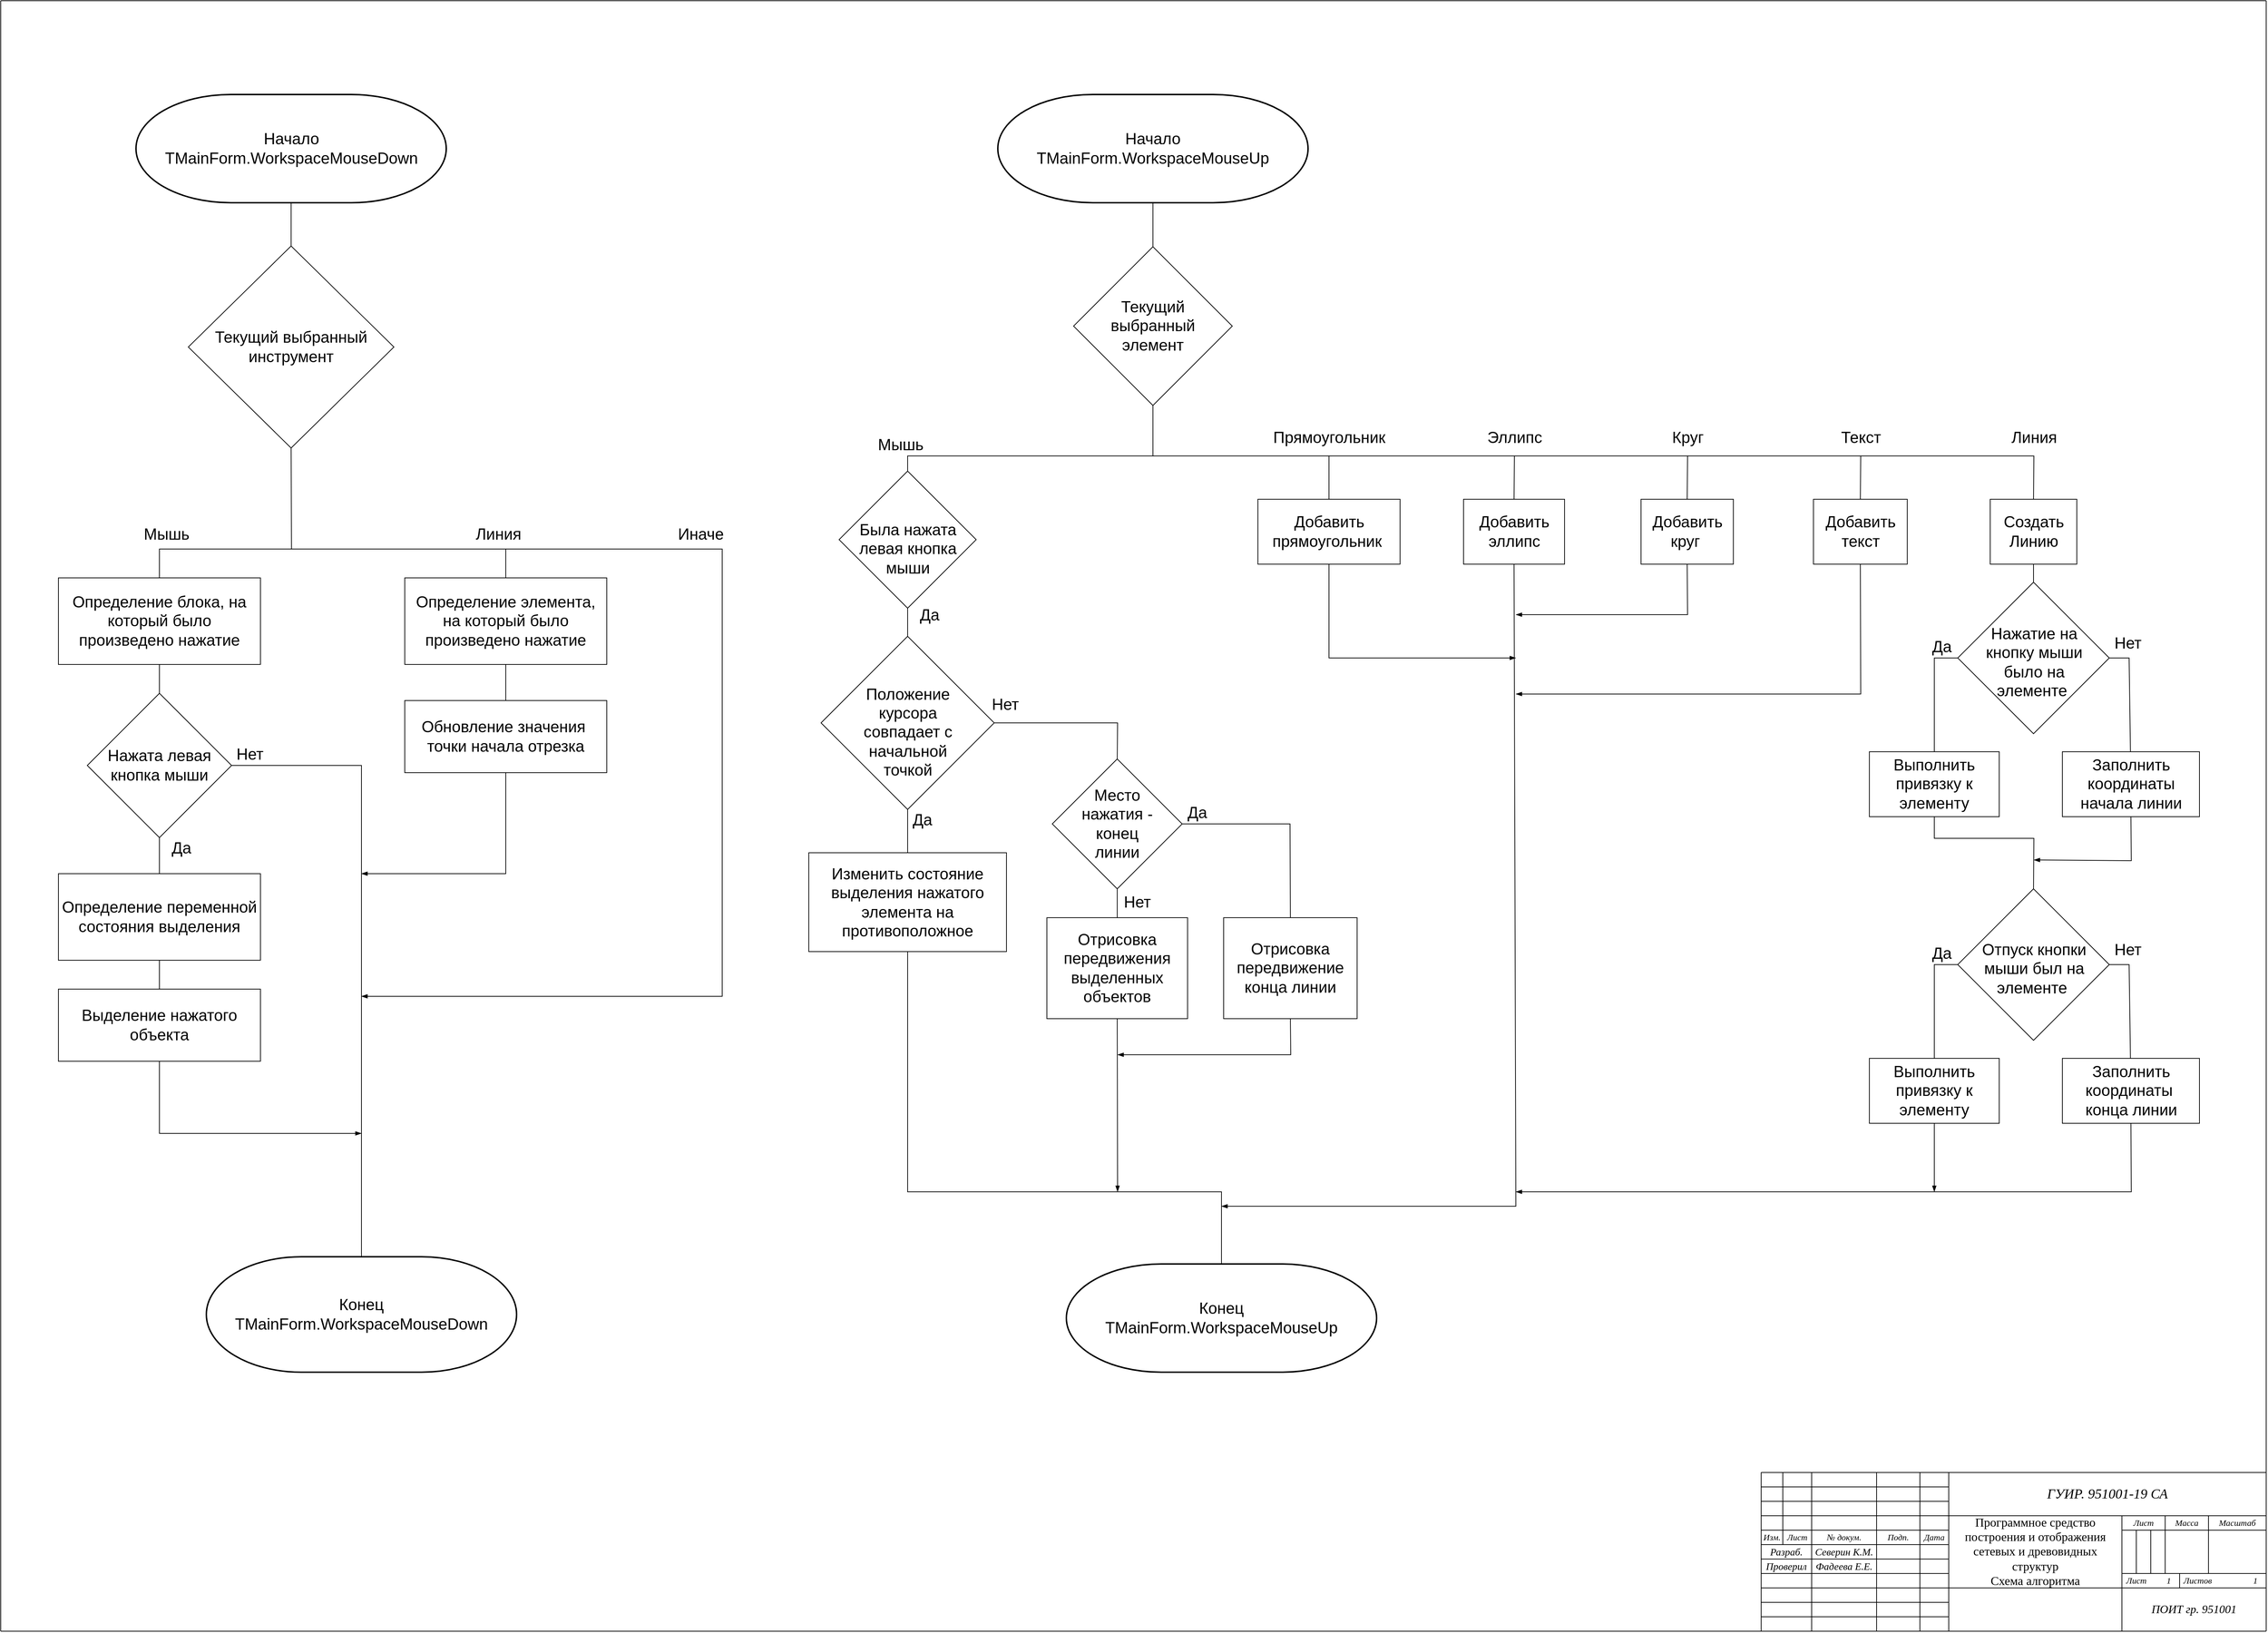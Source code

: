 <mxfile version="13.1.12" type="device"><diagram id="b_TIV87pcosbFDb4-95I" name="Page-1"><mxGraphModel dx="3555" dy="1983" grid="1" gridSize="10" guides="1" tooltips="1" connect="1" arrows="1" fold="1" page="1" pageScale="1" pageWidth="3300" pageHeight="2339" math="0" shadow="0"><root><mxCell id="0"/><mxCell id="1" parent="0"/><mxCell id="flblZkYbyNQ9tiGkdh4v-29" value="" style="group" parent="1" vertex="1" connectable="0"><mxGeometry x="2560" y="2080" width="700" height="220" as="geometry"/></mxCell><mxCell id="U5MXIK-24vMOK5HsXXuc-69" style="vsdxID=8;edgeStyle=none;startArrow=none;endArrow=none;startSize=5;endSize=5;strokeColor=#000000;spacingTop=0;spacingBottom=0;spacingLeft=0;spacingRight=0;verticalAlign=middle;html=1;labelBackgroundColor=#ffffff;rounded=0;" parent="flblZkYbyNQ9tiGkdh4v-29" edge="1"><mxGeometry relative="1" as="geometry"><mxPoint as="offset"/><Array as="points"/><mxPoint as="sourcePoint"/><mxPoint x="700" as="targetPoint"/></mxGeometry></mxCell><mxCell id="U5MXIK-24vMOK5HsXXuc-68" style="vsdxID=6;edgeStyle=none;startArrow=none;endArrow=none;startSize=5;endSize=5;strokeColor=#000000;spacingTop=0;spacingBottom=0;spacingLeft=0;spacingRight=0;verticalAlign=middle;html=1;labelBackgroundColor=#ffffff;rounded=0;" parent="flblZkYbyNQ9tiGkdh4v-29" edge="1"><mxGeometry relative="1" as="geometry"><mxPoint x="10" as="offset"/><Array as="points"/><mxPoint y="220" as="sourcePoint"/><mxPoint as="targetPoint"/></mxGeometry></mxCell><mxCell id="U5MXIK-24vMOK5HsXXuc-2" value="&lt;p style=&quot;margin-left: 0 ; margin-right: 0 ; margin-top: 0px ; margin-bottom: 0px ; text-indent: 0 ; direction: ltr&quot;&gt;&lt;font style=&quot;font-size: 14px ; font-family: &amp;#34;times new roman&amp;#34; ; color: #000000 ; direction: ltr ; letter-spacing: 0px ; line-height: 140% ; opacity: 1&quot;&gt;&lt;i&gt;Разраб.&lt;/i&gt;&lt;/font&gt;&lt;font style=&quot;font-size: 14px ; font-family: &amp;#34;times new roman&amp;#34; ; color: #000000 ; direction: ltr ; letter-spacing: 0px ; line-height: 140% ; opacity: 1&quot;&gt;&lt;br&gt;&lt;/font&gt;&lt;/p&gt;" style="verticalAlign=middle;align=center;vsdxID=41;fillColor=none;gradientColor=none;shape=stencil(nZBLDoAgDERP0z3SIyjew0SURgSD+Lu9kMZoXLhwN9O+tukAlrNpJg1SzDH4QW/URgNYgZTkjA4UkwJUgGXng+6DX1zLfmoymdXo17xh5zmRJ6Q42BWCfc2oJfdAr+Yv+AP9Cb7OJ3H/2JG1HNGz/84klThPVCc=);strokeColor=none;labelBackgroundColor=none;rounded=0;html=1;whiteSpace=wrap;" parent="flblZkYbyNQ9tiGkdh4v-29" vertex="1"><mxGeometry y="100" width="70" height="20" as="geometry"/></mxCell><mxCell id="U5MXIK-24vMOK5HsXXuc-4" value="&lt;p style=&quot;margin-left: 0 ; margin-right: 0 ; margin-top: 0px ; margin-bottom: 0px ; text-indent: 0 ; direction: ltr&quot;&gt;&lt;font style=&quot;font-size: 12px ; font-family: &amp;#34;times new roman&amp;#34; ; color: #000000 ; direction: ltr ; letter-spacing: 0px ; line-height: 140% ; opacity: 1&quot;&gt;&lt;i&gt;Подп.&lt;/i&gt;&lt;/font&gt;&lt;font style=&quot;font-size: 12px ; font-family: &amp;#34;times new roman&amp;#34; ; color: #000000 ; direction: ltr ; letter-spacing: 0px ; line-height: 140% ; opacity: 1&quot;&gt;&lt;br&gt;&lt;/font&gt;&lt;/p&gt;" style="verticalAlign=middle;align=center;vsdxID=45;fillColor=none;gradientColor=none;shape=stencil(nZBLDoAgDERP0z3SIyjew0SURgSD+Lu9kMZoXLhwN9O+tukAlrNpJg1SzDH4QW/URgNYgZTkjA4UkwJUgGXng+6DX1zLfmoymdXo17xh5zmRJ6Q42BWCfc2oJfdAr+Yv+AP9Cb7OJ3H/2JG1HNGz/84klThPVCc=);strokeColor=none;labelBackgroundColor=none;rounded=0;html=1;whiteSpace=wrap;" parent="flblZkYbyNQ9tiGkdh4v-29" vertex="1"><mxGeometry x="160" y="80" width="60" height="20" as="geometry"/></mxCell><mxCell id="U5MXIK-24vMOK5HsXXuc-5" value="&lt;p style=&quot;margin-left: 0 ; margin-right: 0 ; margin-top: 0px ; margin-bottom: 0px ; text-indent: 0 ; direction: ltr&quot;&gt;&lt;font style=&quot;font-size: 12px ; font-family: &amp;#34;times new roman&amp;#34; ; color: #000000 ; direction: ltr ; letter-spacing: 0px ; line-height: 140% ; opacity: 1&quot;&gt;&lt;i&gt;Лист&lt;/i&gt;&lt;/font&gt;&lt;font style=&quot;font-size: 12px ; font-family: &amp;#34;times new roman&amp;#34; ; color: #000000 ; direction: ltr ; letter-spacing: 0px ; line-height: 140% ; opacity: 1&quot;&gt;&lt;br&gt;&lt;/font&gt;&lt;/p&gt;" style="verticalAlign=middle;align=center;vsdxID=46;fillColor=none;gradientColor=none;shape=stencil(nZBLDoAgDERP0z3SIyjew0SURgSD+Lu9kMZoXLhwN9O+tukAlrNpJg1SzDH4QW/URgNYgZTkjA4UkwJUgGXng+6DX1zLfmoymdXo17xh5zmRJ6Q42BWCfc2oJfdAr+Yv+AP9Cb7OJ3H/2JG1HNGz/84klThPVCc=);strokeColor=none;labelBackgroundColor=none;rounded=0;html=1;whiteSpace=wrap;" parent="flblZkYbyNQ9tiGkdh4v-29" vertex="1"><mxGeometry x="500" y="60" width="60" height="20" as="geometry"/></mxCell><mxCell id="U5MXIK-24vMOK5HsXXuc-7" style="vsdxID=48;edgeStyle=none;startArrow=none;endArrow=none;startSize=5;endSize=5;strokeColor=#000000;spacingTop=0;spacingBottom=0;spacingLeft=0;spacingRight=0;verticalAlign=middle;html=1;labelBackgroundColor=#ffffff;rounded=0;" parent="flblZkYbyNQ9tiGkdh4v-29" edge="1"><mxGeometry relative="1" as="geometry"><mxPoint x="10" as="offset"/><Array as="points"><mxPoint x="580" y="150"/></Array><mxPoint x="580" y="160" as="sourcePoint"/><mxPoint x="580" y="140" as="targetPoint"/></mxGeometry></mxCell><mxCell id="U5MXIK-24vMOK5HsXXuc-9" value="&lt;p style=&quot;margin-left: 0 ; margin-right: 0 ; margin-top: 0px ; margin-bottom: 0px ; text-indent: 0 ; direction: ltr&quot;&gt;&lt;font style=&quot;font-size: 19px ; font-family: &amp;#34;times new roman&amp;#34; ; color: #000000 ; direction: ltr ; letter-spacing: 0px ; line-height: 140% ; opacity: 1&quot;&gt;&lt;i&gt;ГУИР. 951001-19 СА&lt;/i&gt;&lt;/font&gt;&lt;font style=&quot;font-size: 19px ; font-family: &amp;#34;times new roman&amp;#34; ; color: #000000 ; direction: ltr ; letter-spacing: 0px ; line-height: 140% ; opacity: 1&quot;&gt;&lt;br&gt;&lt;/font&gt;&lt;/p&gt;" style="verticalAlign=middle;align=center;vsdxID=50;fillColor=none;gradientColor=none;shape=stencil(nZBLDoAgDERP0z3SIyjew0SURgSD+Lu9kMZoXLhwN9O+tukAlrNpJg1SzDH4QW/URgNYgZTkjA4UkwJUgGXng+6DX1zLfmoymdXo17xh5zmRJ6Q42BWCfc2oJfdAr+Yv+AP9Cb7OJ3H/2JG1HNGz/84klThPVCc=);strokeColor=none;labelBackgroundColor=none;rounded=0;html=1;whiteSpace=wrap;" parent="flblZkYbyNQ9tiGkdh4v-29" vertex="1"><mxGeometry x="260" width="440" height="60" as="geometry"/></mxCell><mxCell id="U5MXIK-24vMOK5HsXXuc-14" value="&lt;p style=&quot;margin: 0px ; text-indent: 0px ; direction: ltr ; font-size: 17px&quot;&gt;&lt;font style=&quot;font-family: &amp;#34;times new roman&amp;#34; ; color: rgb(0 , 0 , 0) ; direction: ltr ; letter-spacing: 0px ; line-height: 120% ; opacity: 1 ; font-size: 17px&quot;&gt;Программное средство построения и отображения сетевых и древовидных структур&lt;/font&gt;&lt;/p&gt;&lt;p style=&quot;margin: 0px ; text-indent: 0px ; direction: ltr ; font-size: 17px&quot;&gt;&lt;font style=&quot;font-family: &amp;#34;times new roman&amp;#34; ; color: rgb(0 , 0 , 0) ; direction: ltr ; letter-spacing: 0px ; line-height: 120% ; opacity: 1 ; font-size: 17px&quot;&gt;Схема алгоритма&lt;/font&gt;&lt;/p&gt;" style="verticalAlign=middle;align=center;vsdxID=51;fillColor=none;gradientColor=none;shape=stencil(nZBLDoAgDERP0z3SIyjew0SURgSD+Lu9kMZoXLhwN9O+tukAlrNpJg1SzDH4QW/URgNYgZTkjA4UkwJUgGXng+6DX1zLfmoymdXo17xh5zmRJ6Q42BWCfc2oJfdAr+Yv+AP9Cb7OJ3H/2JG1HNGz/84klThPVCc=);strokeColor=none;labelBackgroundColor=none;rounded=0;html=1;whiteSpace=wrap;" parent="flblZkYbyNQ9tiGkdh4v-29" vertex="1"><mxGeometry x="260" y="60" width="240" height="100" as="geometry"/></mxCell><mxCell id="U5MXIK-24vMOK5HsXXuc-66" style="vsdxID=1;edgeStyle=none;startArrow=none;endArrow=none;startSize=5;endSize=5;strokeColor=#000000;spacingTop=0;spacingBottom=0;spacingLeft=0;spacingRight=0;verticalAlign=middle;html=1;labelBackgroundColor=#ffffff;rounded=0;" parent="flblZkYbyNQ9tiGkdh4v-29" edge="1"><mxGeometry relative="1" as="geometry"><mxPoint x="10" as="offset"/><Array as="points"/><mxPoint x="500" y="220" as="sourcePoint"/><mxPoint x="500" y="60" as="targetPoint"/></mxGeometry></mxCell><mxCell id="U5MXIK-24vMOK5HsXXuc-67" style="vsdxID=4;edgeStyle=none;startArrow=none;endArrow=none;startSize=5;endSize=5;strokeColor=#000000;spacingTop=0;spacingBottom=0;spacingLeft=0;spacingRight=0;verticalAlign=middle;html=1;labelBackgroundColor=#ffffff;rounded=0;" parent="flblZkYbyNQ9tiGkdh4v-29" edge="1"><mxGeometry relative="1" as="geometry"><mxPoint x="10" as="offset"/><Array as="points"/><mxPoint x="260" y="220" as="sourcePoint"/><mxPoint x="260" as="targetPoint"/></mxGeometry></mxCell><mxCell id="U5MXIK-24vMOK5HsXXuc-70" style="vsdxID=11;edgeStyle=none;startArrow=none;endArrow=none;startSize=5;endSize=5;strokeColor=#000000;spacingTop=0;spacingBottom=0;spacingLeft=0;spacingRight=0;verticalAlign=middle;html=1;labelBackgroundColor=#ffffff;rounded=0;" parent="flblZkYbyNQ9tiGkdh4v-29" edge="1"><mxGeometry relative="1" as="geometry"><Array as="points"/><mxPoint x="700" y="60" as="sourcePoint"/><mxPoint y="60" as="targetPoint"/></mxGeometry></mxCell><mxCell id="U5MXIK-24vMOK5HsXXuc-71" style="vsdxID=12;edgeStyle=none;startArrow=none;endArrow=none;startSize=5;endSize=5;strokeColor=#000000;spacingTop=0;spacingBottom=0;spacingLeft=0;spacingRight=0;verticalAlign=middle;html=1;labelBackgroundColor=#ffffff;rounded=0;" parent="flblZkYbyNQ9tiGkdh4v-29" edge="1"><mxGeometry relative="1" as="geometry"><Array as="points"/><mxPoint x="700" y="160" as="sourcePoint"/><mxPoint y="160" as="targetPoint"/></mxGeometry></mxCell><mxCell id="U5MXIK-24vMOK5HsXXuc-72" style="vsdxID=13;edgeStyle=none;startArrow=none;endArrow=none;startSize=5;endSize=5;strokeColor=#000000;spacingTop=0;spacingBottom=0;spacingLeft=0;spacingRight=0;verticalAlign=middle;html=1;labelBackgroundColor=#ffffff;rounded=0;" parent="flblZkYbyNQ9tiGkdh4v-29" edge="1"><mxGeometry relative="1" as="geometry"><Array as="points"/><mxPoint x="260" y="200" as="sourcePoint"/><mxPoint y="200" as="targetPoint"/></mxGeometry></mxCell><mxCell id="U5MXIK-24vMOK5HsXXuc-73" style="vsdxID=22;edgeStyle=none;startArrow=none;endArrow=none;startSize=5;endSize=5;strokeColor=#000000;spacingTop=0;spacingBottom=0;spacingLeft=0;spacingRight=0;verticalAlign=middle;html=1;labelBackgroundColor=#ffffff;rounded=0;" parent="flblZkYbyNQ9tiGkdh4v-29" edge="1"><mxGeometry relative="1" as="geometry"><Array as="points"/><mxPoint x="260" y="180" as="sourcePoint"/><mxPoint y="180" as="targetPoint"/></mxGeometry></mxCell><mxCell id="U5MXIK-24vMOK5HsXXuc-74" style="vsdxID=23;edgeStyle=none;startArrow=none;endArrow=none;startSize=5;endSize=5;strokeColor=#000000;spacingTop=0;spacingBottom=0;spacingLeft=0;spacingRight=0;verticalAlign=middle;html=1;labelBackgroundColor=#ffffff;rounded=0;" parent="flblZkYbyNQ9tiGkdh4v-29" edge="1"><mxGeometry relative="1" as="geometry"><Array as="points"/><mxPoint x="260" y="140" as="sourcePoint"/><mxPoint y="140" as="targetPoint"/></mxGeometry></mxCell><mxCell id="U5MXIK-24vMOK5HsXXuc-75" style="vsdxID=24;edgeStyle=none;startArrow=none;endArrow=none;startSize=5;endSize=5;strokeColor=#000000;spacingTop=0;spacingBottom=0;spacingLeft=0;spacingRight=0;verticalAlign=middle;html=1;labelBackgroundColor=#ffffff;rounded=0;" parent="flblZkYbyNQ9tiGkdh4v-29" edge="1"><mxGeometry relative="1" as="geometry"><Array as="points"/><mxPoint x="260" y="120" as="sourcePoint"/><mxPoint y="120" as="targetPoint"/></mxGeometry></mxCell><mxCell id="U5MXIK-24vMOK5HsXXuc-76" style="vsdxID=25;edgeStyle=none;startArrow=none;endArrow=none;startSize=5;endSize=5;strokeColor=#000000;spacingTop=0;spacingBottom=0;spacingLeft=0;spacingRight=0;verticalAlign=middle;html=1;labelBackgroundColor=#ffffff;rounded=0;" parent="flblZkYbyNQ9tiGkdh4v-29" edge="1"><mxGeometry relative="1" as="geometry"><Array as="points"/><mxPoint x="260" y="100" as="sourcePoint"/><mxPoint y="100" as="targetPoint"/></mxGeometry></mxCell><mxCell id="U5MXIK-24vMOK5HsXXuc-77" style="vsdxID=26;edgeStyle=none;startArrow=none;endArrow=none;startSize=5;endSize=5;strokeColor=#000000;spacingTop=0;spacingBottom=0;spacingLeft=0;spacingRight=0;verticalAlign=middle;html=1;labelBackgroundColor=#ffffff;rounded=0;" parent="flblZkYbyNQ9tiGkdh4v-29" edge="1"><mxGeometry relative="1" as="geometry"><Array as="points"/><mxPoint x="260" y="80" as="sourcePoint"/><mxPoint y="80" as="targetPoint"/></mxGeometry></mxCell><mxCell id="U5MXIK-24vMOK5HsXXuc-78" style="vsdxID=27;edgeStyle=none;startArrow=none;endArrow=none;startSize=5;endSize=5;strokeColor=#000000;spacingTop=0;spacingBottom=0;spacingLeft=0;spacingRight=0;verticalAlign=middle;html=1;labelBackgroundColor=#ffffff;rounded=0;" parent="flblZkYbyNQ9tiGkdh4v-29" edge="1"><mxGeometry relative="1" as="geometry"><Array as="points"/><mxPoint x="260" y="40" as="sourcePoint"/><mxPoint y="40" as="targetPoint"/></mxGeometry></mxCell><mxCell id="U5MXIK-24vMOK5HsXXuc-79" style="vsdxID=28;edgeStyle=none;startArrow=none;endArrow=none;startSize=5;endSize=5;strokeColor=#000000;spacingTop=0;spacingBottom=0;spacingLeft=0;spacingRight=0;verticalAlign=middle;html=1;labelBackgroundColor=#ffffff;rounded=0;" parent="flblZkYbyNQ9tiGkdh4v-29" edge="1"><mxGeometry relative="1" as="geometry"><Array as="points"/><mxPoint x="260" y="20" as="sourcePoint"/><mxPoint y="20" as="targetPoint"/></mxGeometry></mxCell><mxCell id="U5MXIK-24vMOK5HsXXuc-80" style="vsdxID=29;edgeStyle=none;startArrow=none;endArrow=none;startSize=5;endSize=5;strokeColor=#000000;spacingTop=0;spacingBottom=0;spacingLeft=0;spacingRight=0;verticalAlign=middle;html=1;labelBackgroundColor=#ffffff;rounded=0;" parent="flblZkYbyNQ9tiGkdh4v-29" edge="1"><mxGeometry relative="1" as="geometry"><Array as="points"/><mxPoint x="700" y="140" as="sourcePoint"/><mxPoint x="500" y="140" as="targetPoint"/></mxGeometry></mxCell><mxCell id="U5MXIK-24vMOK5HsXXuc-81" style="vsdxID=30;edgeStyle=none;startArrow=none;endArrow=none;startSize=5;endSize=5;strokeColor=#000000;spacingTop=0;spacingBottom=0;spacingLeft=0;spacingRight=0;verticalAlign=middle;html=1;labelBackgroundColor=#ffffff;rounded=0;" parent="flblZkYbyNQ9tiGkdh4v-29" edge="1"><mxGeometry relative="1" as="geometry"><Array as="points"/><mxPoint x="700" y="80" as="sourcePoint"/><mxPoint x="500" y="80" as="targetPoint"/></mxGeometry></mxCell><mxCell id="U5MXIK-24vMOK5HsXXuc-82" style="vsdxID=31;edgeStyle=none;startArrow=none;endArrow=none;startSize=5;endSize=5;strokeColor=#000000;spacingTop=0;spacingBottom=0;spacingLeft=0;spacingRight=0;verticalAlign=middle;html=1;labelBackgroundColor=#ffffff;rounded=0;" parent="flblZkYbyNQ9tiGkdh4v-29" edge="1"><mxGeometry relative="1" as="geometry"><mxPoint x="10" as="offset"/><Array as="points"/><mxPoint x="220" y="220" as="sourcePoint"/><mxPoint x="220" as="targetPoint"/></mxGeometry></mxCell><mxCell id="U5MXIK-24vMOK5HsXXuc-83" style="vsdxID=33;edgeStyle=none;startArrow=none;endArrow=none;startSize=5;endSize=5;strokeColor=#000000;spacingTop=0;spacingBottom=0;spacingLeft=0;spacingRight=0;verticalAlign=middle;html=1;labelBackgroundColor=#ffffff;rounded=0;" parent="flblZkYbyNQ9tiGkdh4v-29" edge="1"><mxGeometry relative="1" as="geometry"><mxPoint x="10" as="offset"/><Array as="points"/><mxPoint x="160" y="220" as="sourcePoint"/><mxPoint x="160" as="targetPoint"/></mxGeometry></mxCell><mxCell id="U5MXIK-24vMOK5HsXXuc-84" style="vsdxID=34;edgeStyle=none;startArrow=none;endArrow=none;startSize=5;endSize=5;strokeColor=#000000;spacingTop=0;spacingBottom=0;spacingLeft=0;spacingRight=0;verticalAlign=middle;html=1;labelBackgroundColor=#ffffff;rounded=0;" parent="flblZkYbyNQ9tiGkdh4v-29" edge="1"><mxGeometry relative="1" as="geometry"><mxPoint x="10" as="offset"/><Array as="points"/><mxPoint x="70" y="220" as="sourcePoint"/><mxPoint x="70" as="targetPoint"/></mxGeometry></mxCell><mxCell id="U5MXIK-24vMOK5HsXXuc-85" style="vsdxID=35;edgeStyle=none;startArrow=none;endArrow=none;startSize=5;endSize=5;strokeColor=#000000;spacingTop=0;spacingBottom=0;spacingLeft=0;spacingRight=0;verticalAlign=middle;html=1;labelBackgroundColor=#ffffff;rounded=0;" parent="flblZkYbyNQ9tiGkdh4v-29" edge="1"><mxGeometry relative="1" as="geometry"><mxPoint x="10" as="offset"/><Array as="points"/><mxPoint x="30" y="100" as="sourcePoint"/><mxPoint x="30" as="targetPoint"/></mxGeometry></mxCell><mxCell id="U5MXIK-24vMOK5HsXXuc-86" style="vsdxID=36;edgeStyle=none;startArrow=none;endArrow=none;startSize=5;endSize=5;strokeColor=#000000;spacingTop=0;spacingBottom=0;spacingLeft=0;spacingRight=0;verticalAlign=middle;html=1;labelBackgroundColor=#ffffff;rounded=0;" parent="flblZkYbyNQ9tiGkdh4v-29" edge="1"><mxGeometry relative="1" as="geometry"><mxPoint x="10" as="offset"/><Array as="points"/><mxPoint x="560" y="140" as="sourcePoint"/><mxPoint x="560" y="60" as="targetPoint"/></mxGeometry></mxCell><mxCell id="U5MXIK-24vMOK5HsXXuc-87" style="vsdxID=38;edgeStyle=none;startArrow=none;endArrow=none;startSize=5;endSize=5;strokeColor=#000000;spacingTop=0;spacingBottom=0;spacingLeft=0;spacingRight=0;verticalAlign=middle;html=1;labelBackgroundColor=#ffffff;rounded=0;" parent="flblZkYbyNQ9tiGkdh4v-29" edge="1"><mxGeometry relative="1" as="geometry"><mxPoint x="10" as="offset"/><Array as="points"/><mxPoint x="620" y="140" as="sourcePoint"/><mxPoint x="620" y="60" as="targetPoint"/></mxGeometry></mxCell><mxCell id="U5MXIK-24vMOK5HsXXuc-88" style="vsdxID=39;edgeStyle=none;startArrow=none;endArrow=none;startSize=5;endSize=5;strokeColor=#000000;spacingTop=0;spacingBottom=0;spacingLeft=0;spacingRight=0;verticalAlign=middle;html=1;labelBackgroundColor=#ffffff;rounded=0;" parent="flblZkYbyNQ9tiGkdh4v-29" edge="1"><mxGeometry relative="1" as="geometry"><mxPoint x="10" as="offset"/><Array as="points"/><mxPoint x="520" y="140" as="sourcePoint"/><mxPoint x="520" y="80" as="targetPoint"/></mxGeometry></mxCell><mxCell id="U5MXIK-24vMOK5HsXXuc-89" style="vsdxID=40;edgeStyle=none;startArrow=none;endArrow=none;startSize=5;endSize=5;strokeColor=#000000;spacingTop=0;spacingBottom=0;spacingLeft=0;spacingRight=0;verticalAlign=middle;html=1;labelBackgroundColor=#ffffff;rounded=0;" parent="flblZkYbyNQ9tiGkdh4v-29" edge="1"><mxGeometry relative="1" as="geometry"><mxPoint x="10" as="offset"/><Array as="points"/><mxPoint x="540" y="140" as="sourcePoint"/><mxPoint x="540" y="80" as="targetPoint"/></mxGeometry></mxCell><mxCell id="U5MXIK-24vMOK5HsXXuc-6" value="&lt;p style=&quot;margin-left: 0 ; margin-right: 0 ; margin-top: 0px ; margin-bottom: 0px ; text-indent: 0 ; direction: ltr&quot;&gt;&lt;font style=&quot;font-size: 12px ; font-family: &amp;#34;times new roman&amp;#34; ; color: #000000 ; direction: ltr ; letter-spacing: 0px ; line-height: 140% ; opacity: 1&quot;&gt;&lt;i&gt;Лист&lt;/i&gt;&lt;/font&gt;&lt;font style=&quot;font-size: 12px ; font-family: &amp;#34;times new roman&amp;#34; ; color: #000000 ; direction: ltr ; letter-spacing: 0px ; line-height: 140% ; opacity: 1&quot;&gt;&lt;br&gt;&lt;/font&gt;&lt;/p&gt;" style="verticalAlign=middle;align=center;vsdxID=47;fillColor=none;gradientColor=none;shape=stencil(nZBLDoAgDERP0z3SIyjew0SURgSD+Lu9kMZoXLhwN9O+tukAlrNpJg1SzDH4QW/URgNYgZTkjA4UkwJUgGXng+6DX1zLfmoymdXo17xh5zmRJ6Q42BWCfc2oJfdAr+Yv+AP9Cb7OJ3H/2JG1HNGz/84klThPVCc=);strokeColor=none;labelBackgroundColor=none;rounded=0;html=1;whiteSpace=wrap;" parent="flblZkYbyNQ9tiGkdh4v-29" vertex="1"><mxGeometry x="500" y="140" width="40" height="20" as="geometry"/></mxCell><mxCell id="flblZkYbyNQ9tiGkdh4v-3" value="&lt;p style=&quot;margin-left: 0 ; margin-right: 0 ; margin-top: 0px ; margin-bottom: 0px ; text-indent: 0 ; direction: ltr&quot;&gt;&lt;font style=&quot;font-size: 12px ; font-family: &amp;#34;times new roman&amp;#34; ; color: #000000 ; direction: ltr ; letter-spacing: 0px ; line-height: 140% ; opacity: 1&quot;&gt;&lt;i&gt;Листов&lt;/i&gt;&lt;/font&gt;&lt;font style=&quot;font-size: 12px ; font-family: &amp;#34;times new roman&amp;#34; ; color: #000000 ; direction: ltr ; letter-spacing: 0px ; line-height: 140% ; opacity: 1&quot;&gt;&lt;br&gt;&lt;/font&gt;&lt;/p&gt;" style="verticalAlign=middle;align=center;vsdxID=47;fillColor=none;gradientColor=none;shape=stencil(nZBLDoAgDERP0z3SIyjew0SURgSD+Lu9kMZoXLhwN9O+tukAlrNpJg1SzDH4QW/URgNYgZTkjA4UkwJUgGXng+6DX1zLfmoymdXo17xh5zmRJ6Q42BWCfc2oJfdAr+Yv+AP9Cb7OJ3H/2JG1HNGz/84klThPVCc=);strokeColor=none;labelBackgroundColor=none;rounded=0;html=1;whiteSpace=wrap;" parent="flblZkYbyNQ9tiGkdh4v-29" vertex="1"><mxGeometry x="580" y="140" width="50" height="20" as="geometry"/></mxCell><mxCell id="flblZkYbyNQ9tiGkdh4v-5" value="&lt;p style=&quot;margin-left: 0 ; margin-right: 0 ; margin-top: 0px ; margin-bottom: 0px ; text-indent: 0 ; direction: ltr&quot;&gt;&lt;font style=&quot;font-size: 12px ; font-family: &amp;#34;times new roman&amp;#34; ; color: #000000 ; direction: ltr ; letter-spacing: 0px ; line-height: 140% ; opacity: 1&quot;&gt;&lt;i&gt;1&lt;/i&gt;&lt;/font&gt;&lt;font style=&quot;font-size: 12px ; font-family: &amp;#34;times new roman&amp;#34; ; color: #000000 ; direction: ltr ; letter-spacing: 0px ; line-height: 140% ; opacity: 1&quot;&gt;&lt;br&gt;&lt;/font&gt;&lt;/p&gt;" style="verticalAlign=middle;align=center;vsdxID=47;fillColor=none;gradientColor=none;shape=stencil(nZBLDoAgDERP0z3SIyjew0SURgSD+Lu9kMZoXLhwN9O+tukAlrNpJg1SzDH4QW/URgNYgZTkjA4UkwJUgGXng+6DX1zLfmoymdXo17xh5zmRJ6Q42BWCfc2oJfdAr+Yv+AP9Cb7OJ3H/2JG1HNGz/84klThPVCc=);strokeColor=none;labelBackgroundColor=none;rounded=0;html=1;whiteSpace=wrap;" parent="flblZkYbyNQ9tiGkdh4v-29" vertex="1"><mxGeometry x="670" y="140" width="30" height="20" as="geometry"/></mxCell><mxCell id="flblZkYbyNQ9tiGkdh4v-6" value="&lt;p style=&quot;margin-left: 0 ; margin-right: 0 ; margin-top: 0px ; margin-bottom: 0px ; text-indent: 0 ; direction: ltr&quot;&gt;&lt;font style=&quot;font-size: 12px ; font-family: &amp;#34;times new roman&amp;#34; ; color: #000000 ; direction: ltr ; letter-spacing: 0px ; line-height: 140% ; opacity: 1&quot;&gt;&lt;i&gt;1&lt;/i&gt;&lt;/font&gt;&lt;font style=&quot;font-size: 12px ; font-family: &amp;#34;times new roman&amp;#34; ; color: #000000 ; direction: ltr ; letter-spacing: 0px ; line-height: 140% ; opacity: 1&quot;&gt;&lt;br&gt;&lt;/font&gt;&lt;/p&gt;" style="verticalAlign=middle;align=center;vsdxID=47;fillColor=none;gradientColor=none;shape=stencil(nZBLDoAgDERP0z3SIyjew0SURgSD+Lu9kMZoXLhwN9O+tukAlrNpJg1SzDH4QW/URgNYgZTkjA4UkwJUgGXng+6DX1zLfmoymdXo17xh5zmRJ6Q42BWCfc2oJfdAr+Yv+AP9Cb7OJ3H/2JG1HNGz/84klThPVCc=);strokeColor=none;labelBackgroundColor=none;rounded=0;html=1;whiteSpace=wrap;" parent="flblZkYbyNQ9tiGkdh4v-29" vertex="1"><mxGeometry x="550" y="140" width="30" height="20" as="geometry"/></mxCell><mxCell id="flblZkYbyNQ9tiGkdh4v-7" value="&lt;p style=&quot;margin-left: 0 ; margin-right: 0 ; margin-top: 0px ; margin-bottom: 0px ; text-indent: 0 ; direction: ltr&quot;&gt;&lt;font style=&quot;font-size: 12px ; font-family: &amp;#34;times new roman&amp;#34; ; color: #000000 ; direction: ltr ; letter-spacing: 0px ; line-height: 140% ; opacity: 1&quot;&gt;&lt;i&gt;Масса&lt;/i&gt;&lt;/font&gt;&lt;font style=&quot;font-size: 12px ; font-family: &amp;#34;times new roman&amp;#34; ; color: #000000 ; direction: ltr ; letter-spacing: 0px ; line-height: 140% ; opacity: 1&quot;&gt;&lt;br&gt;&lt;/font&gt;&lt;/p&gt;" style="verticalAlign=middle;align=center;vsdxID=46;fillColor=none;gradientColor=none;shape=stencil(nZBLDoAgDERP0z3SIyjew0SURgSD+Lu9kMZoXLhwN9O+tukAlrNpJg1SzDH4QW/URgNYgZTkjA4UkwJUgGXng+6DX1zLfmoymdXo17xh5zmRJ6Q42BWCfc2oJfdAr+Yv+AP9Cb7OJ3H/2JG1HNGz/84klThPVCc=);strokeColor=none;labelBackgroundColor=none;rounded=0;html=1;whiteSpace=wrap;" parent="flblZkYbyNQ9tiGkdh4v-29" vertex="1"><mxGeometry x="560" y="60" width="60" height="20" as="geometry"/></mxCell><mxCell id="flblZkYbyNQ9tiGkdh4v-8" value="&lt;p style=&quot;margin-left: 0 ; margin-right: 0 ; margin-top: 0px ; margin-bottom: 0px ; text-indent: 0 ; direction: ltr&quot;&gt;&lt;font style=&quot;font-size: 12px ; font-family: &amp;#34;times new roman&amp;#34; ; color: #000000 ; direction: ltr ; letter-spacing: 0px ; line-height: 140% ; opacity: 1&quot;&gt;&lt;i&gt;Масштаб&lt;/i&gt;&lt;/font&gt;&lt;font style=&quot;font-size: 12px ; font-family: &amp;#34;times new roman&amp;#34; ; color: #000000 ; direction: ltr ; letter-spacing: 0px ; line-height: 140% ; opacity: 1&quot;&gt;&lt;br&gt;&lt;/font&gt;&lt;/p&gt;" style="verticalAlign=middle;align=center;vsdxID=46;fillColor=none;gradientColor=none;shape=stencil(nZBLDoAgDERP0z3SIyjew0SURgSD+Lu9kMZoXLhwN9O+tukAlrNpJg1SzDH4QW/URgNYgZTkjA4UkwJUgGXng+6DX1zLfmoymdXo17xh5zmRJ6Q42BWCfc2oJfdAr+Yv+AP9Cb7OJ3H/2JG1HNGz/84klThPVCc=);strokeColor=none;labelBackgroundColor=none;rounded=0;html=1;whiteSpace=wrap;" parent="flblZkYbyNQ9tiGkdh4v-29" vertex="1"><mxGeometry x="620" y="60" width="80" height="20" as="geometry"/></mxCell><mxCell id="U5MXIK-24vMOK5HsXXuc-8" value="&lt;p style=&quot;margin-left: 0 ; margin-right: 0 ; margin-top: 0px ; margin-bottom: 0px ; text-indent: 0 ; direction: ltr&quot;&gt;&lt;font style=&quot;font-size: 16px ; font-family: &amp;#34;times new roman&amp;#34; ; color: #000000 ; direction: ltr ; letter-spacing: 0px ; line-height: 140% ; opacity: 1&quot;&gt;&lt;i&gt;ПОИТ гр. 951001&lt;/i&gt;&lt;/font&gt;&lt;font style=&quot;font-size: 16px ; font-family: &amp;#34;times new roman&amp;#34; ; color: #000000 ; direction: ltr ; letter-spacing: 0px ; line-height: 140% ; opacity: 1&quot;&gt;&lt;br&gt;&lt;/font&gt;&lt;/p&gt;" style="verticalAlign=middle;align=center;vsdxID=49;fillColor=none;gradientColor=none;shape=stencil(nZBLDoAgDERP0z3SIyjew0SURgSD+Lu9kMZoXLhwN9O+tukAlrNpJg1SzDH4QW/URgNYgZTkjA4UkwJUgGXng+6DX1zLfmoymdXo17xh5zmRJ6Q42BWCfc2oJfdAr+Yv+AP9Cb7OJ3H/2JG1HNGz/84klThPVCc=);strokeColor=none;labelBackgroundColor=none;rounded=0;html=1;whiteSpace=wrap;" parent="flblZkYbyNQ9tiGkdh4v-29" vertex="1"><mxGeometry x="500" y="160" width="200" height="60" as="geometry"/></mxCell><mxCell id="flblZkYbyNQ9tiGkdh4v-12" value="&lt;p style=&quot;margin-left: 0 ; margin-right: 0 ; margin-top: 0px ; margin-bottom: 0px ; text-indent: 0 ; direction: ltr&quot;&gt;&lt;font style=&quot;font-size: 12px ; font-family: &amp;#34;times new roman&amp;#34; ; color: #000000 ; direction: ltr ; letter-spacing: 0px ; line-height: 140% ; opacity: 1&quot;&gt;&lt;i&gt;Изм.&lt;/i&gt;&lt;/font&gt;&lt;font style=&quot;font-size: 12px ; font-family: &amp;#34;times new roman&amp;#34; ; color: #000000 ; direction: ltr ; letter-spacing: 0px ; line-height: 140% ; opacity: 1&quot;&gt;&lt;br&gt;&lt;/font&gt;&lt;/p&gt;" style="verticalAlign=middle;align=center;vsdxID=45;fillColor=none;gradientColor=none;shape=stencil(nZBLDoAgDERP0z3SIyjew0SURgSD+Lu9kMZoXLhwN9O+tukAlrNpJg1SzDH4QW/URgNYgZTkjA4UkwJUgGXng+6DX1zLfmoymdXo17xh5zmRJ6Q42BWCfc2oJfdAr+Yv+AP9Cb7OJ3H/2JG1HNGz/84klThPVCc=);strokeColor=none;labelBackgroundColor=none;rounded=0;html=1;whiteSpace=wrap;" parent="flblZkYbyNQ9tiGkdh4v-29" vertex="1"><mxGeometry y="80" width="30" height="20" as="geometry"/></mxCell><mxCell id="flblZkYbyNQ9tiGkdh4v-19" value="&lt;p style=&quot;margin-left: 0 ; margin-right: 0 ; margin-top: 0px ; margin-bottom: 0px ; text-indent: 0 ; direction: ltr&quot;&gt;&lt;font style=&quot;font-size: 14px ; font-family: &amp;#34;times new roman&amp;#34; ; color: #000000 ; direction: ltr ; letter-spacing: 0px ; line-height: 140% ; opacity: 1&quot;&gt;&lt;i&gt;Северин К.М.&lt;/i&gt;&lt;/font&gt;&lt;font style=&quot;font-size: 14px ; font-family: &amp;#34;times new roman&amp;#34; ; color: #000000 ; direction: ltr ; letter-spacing: 0px ; line-height: 140% ; opacity: 1&quot;&gt;&lt;br&gt;&lt;/font&gt;&lt;/p&gt;" style="verticalAlign=middle;align=center;vsdxID=41;fillColor=none;gradientColor=none;shape=stencil(nZBLDoAgDERP0z3SIyjew0SURgSD+Lu9kMZoXLhwN9O+tukAlrNpJg1SzDH4QW/URgNYgZTkjA4UkwJUgGXng+6DX1zLfmoymdXo17xh5zmRJ6Q42BWCfc2oJfdAr+Yv+AP9Cb7OJ3H/2JG1HNGz/84klThPVCc=);strokeColor=none;labelBackgroundColor=none;rounded=0;html=1;whiteSpace=wrap;" parent="flblZkYbyNQ9tiGkdh4v-29" vertex="1"><mxGeometry x="70" y="100" width="90" height="20" as="geometry"/></mxCell><mxCell id="kovmN18r2ee2C073YFaY-1" value="Определение блока, на который было произведено нажатие" style="rounded=0;whiteSpace=wrap;html=1;fontSize=22;" parent="1" vertex="1"><mxGeometry x="200" y="840" width="280" height="120" as="geometry"/></mxCell><mxCell id="kovmN18r2ee2C073YFaY-2" value="&lt;font style=&quot;font-size: 22px&quot;&gt;Начало&lt;br&gt;TMainForm.WorkspaceMouseDown&lt;/font&gt;" style="strokeWidth=2;html=1;shape=mxgraph.flowchart.terminator;whiteSpace=wrap;" parent="1" vertex="1"><mxGeometry x="307.5" y="170" width="430" height="150" as="geometry"/></mxCell><mxCell id="kovmN18r2ee2C073YFaY-3" value="&lt;font style=&quot;font-size: 22px&quot;&gt;Конец&lt;br&gt;TMainForm.WorkspaceMouseDown&lt;/font&gt;" style="strokeWidth=2;html=1;shape=mxgraph.flowchart.terminator;whiteSpace=wrap;" parent="1" vertex="1"><mxGeometry x="405" y="1781" width="430" height="160" as="geometry"/></mxCell><mxCell id="kovmN18r2ee2C073YFaY-4" value="Текущий выбранный инструмент" style="rhombus;whiteSpace=wrap;html=1;fontSize=22;" parent="1" vertex="1"><mxGeometry x="380" y="380" width="285" height="280" as="geometry"/></mxCell><mxCell id="kovmN18r2ee2C073YFaY-5" value="" style="endArrow=none;html=1;fontSize=22;entryX=0.5;entryY=1;entryDx=0;entryDy=0;exitX=0.5;exitY=0;exitDx=0;exitDy=0;rounded=0;" parent="1" source="kovmN18r2ee2C073YFaY-1" target="kovmN18r2ee2C073YFaY-4" edge="1"><mxGeometry width="50" height="50" relative="1" as="geometry"><mxPoint x="515" y="800" as="sourcePoint"/><mxPoint x="530" y="730" as="targetPoint"/><Array as="points"><mxPoint x="340" y="800"/><mxPoint x="523" y="800"/></Array></mxGeometry></mxCell><mxCell id="kovmN18r2ee2C073YFaY-6" value="" style="endArrow=none;html=1;fontSize=22;entryX=0.5;entryY=0;entryDx=0;entryDy=0;rounded=0;" parent="1" target="kovmN18r2ee2C073YFaY-14" edge="1"><mxGeometry width="50" height="50" relative="1" as="geometry"><mxPoint x="514" y="800" as="sourcePoint"/><mxPoint x="680" y="800" as="targetPoint"/><Array as="points"><mxPoint x="820" y="800"/></Array></mxGeometry></mxCell><mxCell id="kovmN18r2ee2C073YFaY-7" value="Мышь" style="text;html=1;strokeColor=none;fillColor=none;align=center;verticalAlign=middle;whiteSpace=wrap;rounded=0;fontSize=22;" parent="1" vertex="1"><mxGeometry x="330" y="770" width="40" height="20" as="geometry"/></mxCell><mxCell id="kovmN18r2ee2C073YFaY-11" value="Нажата левая кнопка мыши" style="rhombus;whiteSpace=wrap;html=1;fontSize=22;" parent="1" vertex="1"><mxGeometry x="240" y="1000" width="200" height="200" as="geometry"/></mxCell><mxCell id="kovmN18r2ee2C073YFaY-12" value="Выделение нажатого объекта" style="rounded=0;whiteSpace=wrap;html=1;fontSize=22;" parent="1" vertex="1"><mxGeometry x="200" y="1410" width="280" height="100" as="geometry"/></mxCell><mxCell id="kovmN18r2ee2C073YFaY-13" value="Определение переменной состояния выделения" style="rounded=0;whiteSpace=wrap;html=1;fontSize=22;" parent="1" vertex="1"><mxGeometry x="200" y="1250" width="280" height="120" as="geometry"/></mxCell><mxCell id="kovmN18r2ee2C073YFaY-14" value="Определение элемента, на который было произведено нажатие" style="rounded=0;whiteSpace=wrap;html=1;fontSize=22;" parent="1" vertex="1"><mxGeometry x="680" y="840" width="280" height="120" as="geometry"/></mxCell><mxCell id="kovmN18r2ee2C073YFaY-15" value="Линия" style="text;html=1;strokeColor=none;fillColor=none;align=center;verticalAlign=middle;whiteSpace=wrap;rounded=0;fontSize=22;" parent="1" vertex="1"><mxGeometry x="790" y="770" width="40" height="20" as="geometry"/></mxCell><mxCell id="kovmN18r2ee2C073YFaY-17" value="" style="endArrow=none;html=1;fontSize=22;exitX=0.511;exitY=-0.005;exitDx=0;exitDy=0;exitPerimeter=0;strokeColor=none;rounded=0;" parent="1" source="kovmN18r2ee2C073YFaY-3" edge="1"><mxGeometry width="50" height="50" relative="1" as="geometry"><mxPoint x="970" y="800" as="sourcePoint"/><mxPoint x="810" y="800" as="targetPoint"/><Array as="points"><mxPoint x="615" y="1480"/><mxPoint x="940" y="1480"/><mxPoint x="930" y="800"/></Array></mxGeometry></mxCell><mxCell id="kovmN18r2ee2C073YFaY-31" value="" style="edgeStyle=orthogonalEdgeStyle;rounded=0;orthogonalLoop=1;jettySize=auto;html=1;startArrow=none;startFill=0;endArrow=blockThin;endFill=1;strokeWidth=1;fontSize=22;" parent="1" source="kovmN18r2ee2C073YFaY-18" edge="1"><mxGeometry relative="1" as="geometry"><mxPoint x="620" y="1250" as="targetPoint"/><Array as="points"><mxPoint x="820" y="1250"/><mxPoint x="620" y="1250"/></Array></mxGeometry></mxCell><mxCell id="kovmN18r2ee2C073YFaY-18" value="Обновление значения&amp;nbsp;&lt;br&gt;точки начала отрезка" style="rounded=0;whiteSpace=wrap;html=1;fontSize=22;" parent="1" vertex="1"><mxGeometry x="680" y="1010" width="280" height="100" as="geometry"/></mxCell><mxCell id="kovmN18r2ee2C073YFaY-19" value="" style="endArrow=none;html=1;fontSize=22;entryX=0.5;entryY=1;entryDx=0;entryDy=0;entryPerimeter=0;exitX=0.5;exitY=0;exitDx=0;exitDy=0;" parent="1" source="kovmN18r2ee2C073YFaY-4" target="kovmN18r2ee2C073YFaY-2" edge="1"><mxGeometry width="50" height="50" relative="1" as="geometry"><mxPoint x="540" y="510" as="sourcePoint"/><mxPoint x="590" y="460" as="targetPoint"/></mxGeometry></mxCell><mxCell id="kovmN18r2ee2C073YFaY-20" value="" style="endArrow=none;html=1;fontSize=22;exitX=0.5;exitY=1;exitDx=0;exitDy=0;entryX=0.5;entryY=0;entryDx=0;entryDy=0;" parent="1" source="kovmN18r2ee2C073YFaY-11" target="kovmN18r2ee2C073YFaY-13" edge="1"><mxGeometry width="50" height="50" relative="1" as="geometry"><mxPoint x="380" y="1040" as="sourcePoint"/><mxPoint x="430" y="990" as="targetPoint"/></mxGeometry></mxCell><mxCell id="kovmN18r2ee2C073YFaY-21" value="" style="endArrow=none;html=1;fontSize=22;entryX=0.5;entryY=1;entryDx=0;entryDy=0;exitX=0.5;exitY=0;exitDx=0;exitDy=0;" parent="1" source="kovmN18r2ee2C073YFaY-11" target="kovmN18r2ee2C073YFaY-1" edge="1"><mxGeometry width="50" height="50" relative="1" as="geometry"><mxPoint x="380" y="1040" as="sourcePoint"/><mxPoint x="430" y="990" as="targetPoint"/></mxGeometry></mxCell><mxCell id="kovmN18r2ee2C073YFaY-22" value="" style="endArrow=none;html=1;fontSize=22;entryX=0.5;entryY=1;entryDx=0;entryDy=0;exitX=0.5;exitY=0;exitDx=0;exitDy=0;" parent="1" source="kovmN18r2ee2C073YFaY-18" target="kovmN18r2ee2C073YFaY-14" edge="1"><mxGeometry width="50" height="50" relative="1" as="geometry"><mxPoint x="350" y="1010" as="sourcePoint"/><mxPoint x="350" y="970" as="targetPoint"/></mxGeometry></mxCell><mxCell id="kovmN18r2ee2C073YFaY-23" value="" style="endArrow=none;html=1;fontSize=22;entryX=0.5;entryY=1;entryDx=0;entryDy=0;exitX=0.5;exitY=0;exitDx=0;exitDy=0;" parent="1" source="kovmN18r2ee2C073YFaY-12" target="kovmN18r2ee2C073YFaY-13" edge="1"><mxGeometry width="50" height="50" relative="1" as="geometry"><mxPoint x="360" y="1020" as="sourcePoint"/><mxPoint x="360" y="980" as="targetPoint"/></mxGeometry></mxCell><mxCell id="kovmN18r2ee2C073YFaY-24" value="" style="endArrow=none;html=1;fontSize=22;entryX=1;entryY=0.5;entryDx=0;entryDy=0;rounded=0;exitX=0.5;exitY=0;exitDx=0;exitDy=0;exitPerimeter=0;" parent="1" source="kovmN18r2ee2C073YFaY-3" target="kovmN18r2ee2C073YFaY-11" edge="1"><mxGeometry width="50" height="50" relative="1" as="geometry"><mxPoint x="615" y="1790" as="sourcePoint"/><mxPoint x="370" y="990" as="targetPoint"/><Array as="points"><mxPoint x="620" y="1100"/></Array></mxGeometry></mxCell><mxCell id="kovmN18r2ee2C073YFaY-25" value="" style="endArrow=blockThin;html=1;fontSize=22;exitX=0.5;exitY=1;exitDx=0;exitDy=0;startArrow=none;startFill=0;endFill=1;rounded=0;strokeWidth=1;" parent="1" source="kovmN18r2ee2C073YFaY-12" edge="1"><mxGeometry width="50" height="50" relative="1" as="geometry"><mxPoint x="380" y="1470" as="sourcePoint"/><mxPoint x="620" y="1610" as="targetPoint"/><Array as="points"><mxPoint x="340" y="1610"/></Array></mxGeometry></mxCell><mxCell id="kovmN18r2ee2C073YFaY-26" value="Нет" style="text;html=1;align=center;verticalAlign=middle;resizable=0;points=[];autosize=1;fontSize=22;" parent="1" vertex="1"><mxGeometry x="440" y="1070" width="50" height="30" as="geometry"/></mxCell><mxCell id="kovmN18r2ee2C073YFaY-29" value="Да" style="text;html=1;align=center;verticalAlign=middle;resizable=0;points=[];autosize=1;fontSize=22;" parent="1" vertex="1"><mxGeometry x="350" y="1200" width="40" height="30" as="geometry"/></mxCell><mxCell id="kovmN18r2ee2C073YFaY-32" value="" style="endArrow=none;html=1;strokeWidth=1;fontSize=22;edgeStyle=orthogonalEdgeStyle;rounded=0;endFill=0;startArrow=blockThin;startFill=1;" parent="1" edge="1"><mxGeometry width="50" height="50" relative="1" as="geometry"><mxPoint x="620" y="1420" as="sourcePoint"/><mxPoint x="820" y="810" as="targetPoint"/><Array as="points"><mxPoint x="1120" y="1420"/><mxPoint x="1120" y="800"/><mxPoint x="820" y="800"/></Array></mxGeometry></mxCell><mxCell id="kovmN18r2ee2C073YFaY-33" value="Иначе" style="text;html=1;align=center;verticalAlign=middle;resizable=0;points=[];autosize=1;fontSize=22;" parent="1" vertex="1"><mxGeometry x="1050" y="764.62" width="80" height="30" as="geometry"/></mxCell><mxCell id="kovmN18r2ee2C073YFaY-83" value="&lt;font style=&quot;font-size: 22px&quot;&gt;Начало&lt;br&gt;TMainForm.WorkspaceMouseUp&lt;/font&gt;" style="strokeWidth=2;html=1;shape=mxgraph.flowchart.terminator;whiteSpace=wrap;" parent="1" vertex="1"><mxGeometry x="1502" y="170" width="430" height="150" as="geometry"/></mxCell><mxCell id="kovmN18r2ee2C073YFaY-84" value="&lt;font style=&quot;font-size: 22px&quot;&gt;Конец&lt;br&gt;TMainForm.WorkspaceMouseUp&lt;/font&gt;" style="strokeWidth=2;html=1;shape=mxgraph.flowchart.terminator;whiteSpace=wrap;" parent="1" vertex="1"><mxGeometry x="1597" y="1791" width="430" height="150" as="geometry"/></mxCell><mxCell id="kovmN18r2ee2C073YFaY-90" value="" style="endArrow=none;html=1;strokeColor=#000000;strokeWidth=1;fontSize=22;entryX=0.5;entryY=1;entryDx=0;entryDy=0;entryPerimeter=0;exitX=0.5;exitY=0;exitDx=0;exitDy=0;" parent="1" source="kovmN18r2ee2C073YFaY-85" target="kovmN18r2ee2C073YFaY-83" edge="1"><mxGeometry width="50" height="50" relative="1" as="geometry"><mxPoint x="1347" y="571" as="sourcePoint"/><mxPoint x="1397" y="521" as="targetPoint"/></mxGeometry></mxCell><mxCell id="kovmN18r2ee2C073YFaY-91" value="" style="group" parent="1" vertex="1" connectable="0"><mxGeometry x="1607" y="381" width="220" height="220" as="geometry"/></mxCell><mxCell id="kovmN18r2ee2C073YFaY-85" value="" style="rhombus;whiteSpace=wrap;html=1;fontSize=22;" parent="kovmN18r2ee2C073YFaY-91" vertex="1"><mxGeometry width="220" height="220" as="geometry"/></mxCell><mxCell id="kovmN18r2ee2C073YFaY-86" value="Текущий выбранный элемент" style="text;html=1;strokeColor=none;fillColor=none;align=center;verticalAlign=middle;whiteSpace=wrap;rounded=0;fontSize=22;" parent="kovmN18r2ee2C073YFaY-91" vertex="1"><mxGeometry x="45" y="70" width="130" height="80" as="geometry"/></mxCell><mxCell id="kovmN18r2ee2C073YFaY-92" value="" style="endArrow=none;html=1;strokeColor=#000000;strokeWidth=1;fontSize=22;entryX=0.5;entryY=1;entryDx=0;entryDy=0;rounded=0;exitX=0.5;exitY=0;exitDx=0;exitDy=0;" parent="1" source="kovmN18r2ee2C073YFaY-94" target="kovmN18r2ee2C073YFaY-85" edge="1"><mxGeometry width="50" height="50" relative="1" as="geometry"><mxPoint x="1387" y="711" as="sourcePoint"/><mxPoint x="1717" y="711" as="targetPoint"/><Array as="points"><mxPoint x="1377" y="671"/><mxPoint x="1717" y="671"/></Array></mxGeometry></mxCell><mxCell id="kovmN18r2ee2C073YFaY-93" value="Мышь" style="text;html=1;align=center;verticalAlign=middle;resizable=0;points=[];autosize=1;fontSize=22;" parent="1" vertex="1"><mxGeometry x="1327" y="641" width="80" height="30" as="geometry"/></mxCell><mxCell id="kovmN18r2ee2C073YFaY-97" value="" style="group" parent="1" vertex="1" connectable="0"><mxGeometry x="1282" y="692" width="190" height="190" as="geometry"/></mxCell><mxCell id="kovmN18r2ee2C073YFaY-94" value="" style="rhombus;whiteSpace=wrap;html=1;fontSize=22;" parent="kovmN18r2ee2C073YFaY-97" vertex="1"><mxGeometry width="190" height="190" as="geometry"/></mxCell><mxCell id="kovmN18r2ee2C073YFaY-96" value="Была нажата левая кнопка мыши" style="text;html=1;strokeColor=none;fillColor=none;align=center;verticalAlign=middle;whiteSpace=wrap;rounded=0;fontSize=22;" parent="kovmN18r2ee2C073YFaY-97" vertex="1"><mxGeometry x="22.66" y="30" width="144.67" height="155" as="geometry"/></mxCell><mxCell id="kovmN18r2ee2C073YFaY-98" value="" style="endArrow=none;html=1;strokeColor=#000000;strokeWidth=1;fontSize=22;entryX=0.5;entryY=1;entryDx=0;entryDy=0;exitX=0.5;exitY=0;exitDx=0;exitDy=0;" parent="1" source="kovmN18r2ee2C073YFaY-100" target="kovmN18r2ee2C073YFaY-94" edge="1"><mxGeometry width="50" height="50" relative="1" as="geometry"><mxPoint x="1377" y="941" as="sourcePoint"/><mxPoint x="1637" y="891" as="targetPoint"/></mxGeometry></mxCell><mxCell id="kovmN18r2ee2C073YFaY-99" value="Да" style="text;html=1;align=center;verticalAlign=middle;resizable=0;points=[];autosize=1;fontSize=22;" parent="1" vertex="1"><mxGeometry x="1387" y="877" width="40" height="30" as="geometry"/></mxCell><mxCell id="kovmN18r2ee2C073YFaY-103" value="" style="group" parent="1" vertex="1" connectable="0"><mxGeometry x="1257" y="921" width="240" height="240" as="geometry"/></mxCell><mxCell id="kovmN18r2ee2C073YFaY-100" value="" style="rhombus;whiteSpace=wrap;html=1;fontSize=22;" parent="kovmN18r2ee2C073YFaY-103" vertex="1"><mxGeometry width="240" height="240" as="geometry"/></mxCell><mxCell id="kovmN18r2ee2C073YFaY-102" value="Положение курсора совпадает с начальной точкой" style="text;html=1;strokeColor=none;fillColor=none;align=center;verticalAlign=middle;whiteSpace=wrap;rounded=0;fontSize=22;" parent="kovmN18r2ee2C073YFaY-103" vertex="1"><mxGeometry x="28.75" y="60" width="182.5" height="145" as="geometry"/></mxCell><mxCell id="kovmN18r2ee2C073YFaY-104" value="Изменить состояние выделения нажатого элемента на противоположное" style="rounded=0;whiteSpace=wrap;html=1;fontSize=22;" parent="1" vertex="1"><mxGeometry x="1240" y="1221" width="274" height="137" as="geometry"/></mxCell><mxCell id="kovmN18r2ee2C073YFaY-105" value="" style="endArrow=none;html=1;strokeColor=#000000;strokeWidth=1;fontSize=22;entryX=0.5;entryY=1;entryDx=0;entryDy=0;exitX=0.5;exitY=0;exitDx=0;exitDy=0;" parent="1" source="kovmN18r2ee2C073YFaY-104" target="kovmN18r2ee2C073YFaY-100" edge="1"><mxGeometry width="50" height="50" relative="1" as="geometry"><mxPoint x="1377" y="1231" as="sourcePoint"/><mxPoint x="1877" y="1311" as="targetPoint"/></mxGeometry></mxCell><mxCell id="kovmN18r2ee2C073YFaY-106" value="Да" style="text;html=1;align=center;verticalAlign=middle;resizable=0;points=[];autosize=1;fontSize=22;" parent="1" vertex="1"><mxGeometry x="1377" y="1161" width="40" height="30" as="geometry"/></mxCell><mxCell id="kovmN18r2ee2C073YFaY-107" value="" style="endArrow=none;html=1;strokeColor=#000000;strokeWidth=1;fontSize=22;entryX=0.5;entryY=1;entryDx=0;entryDy=0;exitX=0.5;exitY=0;exitDx=0;exitDy=0;exitPerimeter=0;rounded=0;" parent="1" source="kovmN18r2ee2C073YFaY-84" target="kovmN18r2ee2C073YFaY-104" edge="1"><mxGeometry width="50" height="50" relative="1" as="geometry"><mxPoint x="1827" y="1601" as="sourcePoint"/><mxPoint x="1877" y="1551" as="targetPoint"/><Array as="points"><mxPoint x="1812" y="1691"/><mxPoint x="1377" y="1691"/></Array></mxGeometry></mxCell><mxCell id="kovmN18r2ee2C073YFaY-108" value="" style="endArrow=none;html=1;strokeColor=#000000;strokeWidth=1;fontSize=22;entryX=1;entryY=0.5;entryDx=0;entryDy=0;rounded=0;exitX=0.5;exitY=0;exitDx=0;exitDy=0;" parent="1" source="kovmN18r2ee2C073YFaY-132" target="kovmN18r2ee2C073YFaY-100" edge="1"><mxGeometry width="50" height="50" relative="1" as="geometry"><mxPoint x="1650" y="1071" as="sourcePoint"/><mxPoint x="2087" y="1341" as="targetPoint"/><Array as="points"><mxPoint x="1668" y="1041"/></Array></mxGeometry></mxCell><mxCell id="kovmN18r2ee2C073YFaY-109" value="Нет" style="text;html=1;align=center;verticalAlign=middle;resizable=0;points=[];autosize=1;fontSize=22;" parent="1" vertex="1"><mxGeometry x="1487" y="1001" width="50" height="30" as="geometry"/></mxCell><mxCell id="kovmN18r2ee2C073YFaY-110" value="Отрисовка&lt;br&gt;передвижения выделенных объектов" style="rounded=0;whiteSpace=wrap;html=1;fontSize=22;" parent="1" vertex="1"><mxGeometry x="1570" y="1311" width="195" height="140" as="geometry"/></mxCell><mxCell id="kovmN18r2ee2C073YFaY-120" value="Прямоугольник" style="text;html=1;align=center;verticalAlign=middle;resizable=0;points=[];autosize=1;fontSize=22;" parent="1" vertex="1"><mxGeometry x="1876" y="631" width="170" height="30" as="geometry"/></mxCell><mxCell id="kovmN18r2ee2C073YFaY-121" value="Эллипс" style="text;html=1;align=center;verticalAlign=middle;resizable=0;points=[];autosize=1;fontSize=22;" parent="1" vertex="1"><mxGeometry x="2172.5" y="631" width="90" height="30" as="geometry"/></mxCell><mxCell id="kovmN18r2ee2C073YFaY-122" value="Круг" style="text;html=1;align=center;verticalAlign=middle;resizable=0;points=[];autosize=1;fontSize=22;" parent="1" vertex="1"><mxGeometry x="2427.5" y="631" width="60" height="30" as="geometry"/></mxCell><mxCell id="kovmN18r2ee2C073YFaY-123" value="Линия" style="text;html=1;align=center;verticalAlign=middle;resizable=0;points=[];autosize=1;fontSize=22;" parent="1" vertex="1"><mxGeometry x="2897.5" y="631" width="80" height="30" as="geometry"/></mxCell><mxCell id="kovmN18r2ee2C073YFaY-124" value="Текст" style="text;html=1;align=center;verticalAlign=middle;resizable=0;points=[];autosize=1;fontSize=22;" parent="1" vertex="1"><mxGeometry x="2662.5" y="631" width="70" height="30" as="geometry"/></mxCell><mxCell id="kovmN18r2ee2C073YFaY-126" value="Добавить прямоугольник&amp;nbsp;" style="rounded=0;whiteSpace=wrap;html=1;fontSize=22;" parent="1" vertex="1"><mxGeometry x="1862.5" y="731" width="197" height="90" as="geometry"/></mxCell><mxCell id="kovmN18r2ee2C073YFaY-127" value="Добавить эллипс" style="rounded=0;whiteSpace=wrap;html=1;fontSize=22;" parent="1" vertex="1"><mxGeometry x="2147.5" y="731" width="140" height="90" as="geometry"/></mxCell><mxCell id="kovmN18r2ee2C073YFaY-130" value="Добавить круг&amp;nbsp;" style="rounded=0;whiteSpace=wrap;html=1;fontSize=22;" parent="1" vertex="1"><mxGeometry x="2393.5" y="731" width="128" height="90" as="geometry"/></mxCell><mxCell id="kovmN18r2ee2C073YFaY-131" value="Добавить текст" style="rounded=0;whiteSpace=wrap;html=1;fontSize=22;" parent="1" vertex="1"><mxGeometry x="2632.5" y="731" width="130" height="90" as="geometry"/></mxCell><mxCell id="kovmN18r2ee2C073YFaY-135" value="" style="group" parent="1" vertex="1" connectable="0"><mxGeometry x="1577.5" y="1091" width="180" height="180" as="geometry"/></mxCell><mxCell id="kovmN18r2ee2C073YFaY-132" value="" style="rhombus;whiteSpace=wrap;html=1;fontSize=22;" parent="kovmN18r2ee2C073YFaY-135" vertex="1"><mxGeometry width="180" height="180" as="geometry"/></mxCell><mxCell id="kovmN18r2ee2C073YFaY-133" value="Место нажатия - конец линии" style="text;html=1;strokeColor=none;fillColor=none;align=center;verticalAlign=middle;whiteSpace=wrap;rounded=0;fontSize=22;" parent="kovmN18r2ee2C073YFaY-135" vertex="1"><mxGeometry x="33.5" y="30" width="113" height="120" as="geometry"/></mxCell><mxCell id="kovmN18r2ee2C073YFaY-136" value="" style="endArrow=none;html=1;strokeColor=#000000;strokeWidth=1;fontSize=22;entryX=0.5;entryY=1;entryDx=0;entryDy=0;exitX=0.5;exitY=0;exitDx=0;exitDy=0;" parent="1" source="kovmN18r2ee2C073YFaY-110" target="kovmN18r2ee2C073YFaY-132" edge="1"><mxGeometry width="50" height="50" relative="1" as="geometry"><mxPoint x="1560" y="1461" as="sourcePoint"/><mxPoint x="1610" y="1411" as="targetPoint"/></mxGeometry></mxCell><mxCell id="kovmN18r2ee2C073YFaY-137" value="Нет" style="text;html=1;align=center;verticalAlign=middle;resizable=0;points=[];autosize=1;fontSize=22;" parent="1" vertex="1"><mxGeometry x="1670" y="1274.5" width="50" height="30" as="geometry"/></mxCell><mxCell id="kovmN18r2ee2C073YFaY-138" value="Отрисовка передвижение конца линии" style="rounded=0;whiteSpace=wrap;html=1;fontSize=22;" parent="1" vertex="1"><mxGeometry x="1815" y="1311" width="185" height="140" as="geometry"/></mxCell><mxCell id="kovmN18r2ee2C073YFaY-139" value="" style="endArrow=none;html=1;strokeColor=#000000;strokeWidth=1;fontSize=22;entryX=1;entryY=0.5;entryDx=0;entryDy=0;exitX=0.5;exitY=0;exitDx=0;exitDy=0;rounded=0;" parent="1" source="kovmN18r2ee2C073YFaY-138" target="kovmN18r2ee2C073YFaY-132" edge="1"><mxGeometry width="50" height="50" relative="1" as="geometry"><mxPoint x="1650" y="1301" as="sourcePoint"/><mxPoint x="1700" y="1251" as="targetPoint"/><Array as="points"><mxPoint x="1907" y="1181"/></Array></mxGeometry></mxCell><mxCell id="kovmN18r2ee2C073YFaY-140" value="Да" style="text;html=1;align=center;verticalAlign=middle;resizable=0;points=[];autosize=1;fontSize=22;" parent="1" vertex="1"><mxGeometry x="1757.5" y="1151" width="40" height="30" as="geometry"/></mxCell><mxCell id="kovmN18r2ee2C073YFaY-141" value="" style="endArrow=blockThin;html=1;strokeColor=#000000;strokeWidth=1;fontSize=22;exitX=0.5;exitY=1;exitDx=0;exitDy=0;endFill=1;" parent="1" source="kovmN18r2ee2C073YFaY-110" edge="1"><mxGeometry width="50" height="50" relative="1" as="geometry"><mxPoint x="2020" y="1501" as="sourcePoint"/><mxPoint x="1668" y="1691" as="targetPoint"/></mxGeometry></mxCell><mxCell id="kovmN18r2ee2C073YFaY-142" value="" style="endArrow=blockThin;html=1;strokeColor=#000000;strokeWidth=1;fontSize=22;exitX=0.5;exitY=1;exitDx=0;exitDy=0;rounded=0;endFill=1;" parent="1" source="kovmN18r2ee2C073YFaY-138" edge="1"><mxGeometry width="50" height="50" relative="1" as="geometry"><mxPoint x="1900" y="1501" as="sourcePoint"/><mxPoint x="1668" y="1501" as="targetPoint"/><Array as="points"><mxPoint x="1908" y="1501"/></Array></mxGeometry></mxCell><mxCell id="kovmN18r2ee2C073YFaY-143" value="" style="endArrow=none;html=1;strokeColor=#000000;strokeWidth=1;fontSize=22;rounded=0;exitX=0.5;exitY=0;exitDx=0;exitDy=0;" parent="1" source="kovmN18r2ee2C073YFaY-126" edge="1"><mxGeometry width="50" height="50" relative="1" as="geometry"><mxPoint x="1961" y="781" as="sourcePoint"/><mxPoint x="1715" y="671" as="targetPoint"/><Array as="points"><mxPoint x="1961" y="671"/></Array></mxGeometry></mxCell><mxCell id="kovmN18r2ee2C073YFaY-144" value="" style="endArrow=none;html=1;strokeColor=#000000;strokeWidth=1;fontSize=22;exitX=0.5;exitY=0;exitDx=0;exitDy=0;rounded=0;" parent="1" source="kovmN18r2ee2C073YFaY-127" edge="1"><mxGeometry width="50" height="50" relative="1" as="geometry"><mxPoint x="2217.5" y="781" as="sourcePoint"/><mxPoint x="1960" y="671" as="targetPoint"/><Array as="points"><mxPoint x="2218" y="671"/></Array></mxGeometry></mxCell><mxCell id="kovmN18r2ee2C073YFaY-145" value="" style="endArrow=none;html=1;strokeColor=none;strokeWidth=1;fontSize=22;rounded=0;" parent="1" edge="1"><mxGeometry width="50" height="50" relative="1" as="geometry"><mxPoint x="2370" y="751" as="sourcePoint"/><mxPoint x="2180" y="671" as="targetPoint"/><Array as="points"><mxPoint x="2370" y="671"/></Array></mxGeometry></mxCell><mxCell id="kovmN18r2ee2C073YFaY-146" value="" style="endArrow=none;html=1;strokeColor=#000000;strokeWidth=1;fontSize=22;rounded=0;entryX=0.5;entryY=0;entryDx=0;entryDy=0;" parent="1" target="kovmN18r2ee2C073YFaY-130" edge="1"><mxGeometry width="50" height="50" relative="1" as="geometry"><mxPoint x="2180" y="671" as="sourcePoint"/><mxPoint x="2457.5" y="781.62" as="targetPoint"/><Array as="points"><mxPoint x="2458" y="671"/></Array></mxGeometry></mxCell><mxCell id="kovmN18r2ee2C073YFaY-147" value="" style="endArrow=none;html=1;strokeColor=#000000;strokeWidth=1;fontSize=22;exitX=0.5;exitY=0;exitDx=0;exitDy=0;rounded=0;" parent="1" source="kovmN18r2ee2C073YFaY-131" edge="1"><mxGeometry width="50" height="50" relative="1" as="geometry"><mxPoint x="2697.5" y="781" as="sourcePoint"/><mxPoint x="2370" y="671" as="targetPoint"/><Array as="points"><mxPoint x="2698" y="671"/></Array></mxGeometry></mxCell><mxCell id="kovmN18r2ee2C073YFaY-148" value="Создать&lt;br&gt;Линию" style="rounded=0;whiteSpace=wrap;html=1;fontSize=22;" parent="1" vertex="1"><mxGeometry x="2877.5" y="731" width="120" height="90" as="geometry"/></mxCell><mxCell id="kovmN18r2ee2C073YFaY-149" value="" style="endArrow=none;html=1;strokeColor=#000000;strokeWidth=1;fontSize=22;exitX=0.5;exitY=0;exitDx=0;exitDy=0;rounded=0;" parent="1" source="kovmN18r2ee2C073YFaY-148" edge="1"><mxGeometry width="50" height="50" relative="1" as="geometry"><mxPoint x="2937.5" y="781.62" as="sourcePoint"/><mxPoint x="2550" y="671" as="targetPoint"/><Array as="points"><mxPoint x="2938" y="671"/></Array></mxGeometry></mxCell><mxCell id="kovmN18r2ee2C073YFaY-161" value="" style="endArrow=none;html=1;strokeColor=#000000;strokeWidth=1;fontSize=22;entryX=0.5;entryY=1;entryDx=0;entryDy=0;endFill=0;startArrow=blockThin;startFill=1;rounded=0;" parent="1" target="kovmN18r2ee2C073YFaY-127" edge="1"><mxGeometry width="50" height="50" relative="1" as="geometry"><mxPoint x="1812" y="1711" as="sourcePoint"/><mxPoint x="2680" y="1451" as="targetPoint"/><Array as="points"><mxPoint x="2220" y="1711"/></Array></mxGeometry></mxCell><mxCell id="kovmN18r2ee2C073YFaY-162" value="" style="endArrow=blockThin;html=1;strokeColor=#000000;strokeWidth=1;fontSize=22;exitX=0.5;exitY=1;exitDx=0;exitDy=0;rounded=0;endFill=1;" parent="1" source="kovmN18r2ee2C073YFaY-126" edge="1"><mxGeometry width="50" height="50" relative="1" as="geometry"><mxPoint x="1650" y="1141" as="sourcePoint"/><mxPoint x="2220" y="951" as="targetPoint"/><Array as="points"><mxPoint x="1961" y="951"/></Array></mxGeometry></mxCell><mxCell id="kovmN18r2ee2C073YFaY-163" value="" style="endArrow=blockThin;html=1;strokeColor=#000000;strokeWidth=1;fontSize=22;exitX=0.5;exitY=1;exitDx=0;exitDy=0;rounded=0;endFill=1;" parent="1" source="kovmN18r2ee2C073YFaY-130" edge="1"><mxGeometry width="50" height="50" relative="1" as="geometry"><mxPoint x="2420" y="1161" as="sourcePoint"/><mxPoint x="2220" y="891" as="targetPoint"/><Array as="points"><mxPoint x="2458" y="891"/></Array></mxGeometry></mxCell><mxCell id="kovmN18r2ee2C073YFaY-164" value="" style="endArrow=blockThin;html=1;strokeColor=#000000;strokeWidth=1;fontSize=22;exitX=0.5;exitY=1;exitDx=0;exitDy=0;endFill=1;rounded=0;" parent="1" source="kovmN18r2ee2C073YFaY-131" edge="1"><mxGeometry width="50" height="50" relative="1" as="geometry"><mxPoint x="2220" y="1021" as="sourcePoint"/><mxPoint x="2220" y="1001" as="targetPoint"/><Array as="points"><mxPoint x="2698" y="1001"/></Array></mxGeometry></mxCell><mxCell id="kovmN18r2ee2C073YFaY-165" value="" style="rhombus;whiteSpace=wrap;html=1;fontSize=22;" parent="1" vertex="1"><mxGeometry x="2832.5" y="846" width="210" height="210" as="geometry"/></mxCell><mxCell id="kovmN18r2ee2C073YFaY-166" value="Нажатие на кнопку мыши было на элементе&amp;nbsp;" style="text;html=1;strokeColor=none;fillColor=none;align=center;verticalAlign=middle;whiteSpace=wrap;rounded=0;fontSize=22;" parent="1" vertex="1"><mxGeometry x="2857" y="897" width="162.5" height="120" as="geometry"/></mxCell><mxCell id="kovmN18r2ee2C073YFaY-167" value="Выполнить привязку к элементу" style="rounded=0;whiteSpace=wrap;html=1;fontSize=22;" parent="1" vertex="1"><mxGeometry x="2710" y="1081" width="180" height="90" as="geometry"/></mxCell><mxCell id="kovmN18r2ee2C073YFaY-168" value="Заполнить координаты начала линии" style="rounded=0;whiteSpace=wrap;html=1;fontSize=22;" parent="1" vertex="1"><mxGeometry x="2977.5" y="1081" width="190" height="90" as="geometry"/></mxCell><mxCell id="kovmN18r2ee2C073YFaY-169" value="" style="endArrow=none;html=1;strokeColor=#000000;strokeWidth=1;fontSize=22;entryX=0;entryY=0.5;entryDx=0;entryDy=0;exitX=0.5;exitY=0;exitDx=0;exitDy=0;rounded=0;" parent="1" source="kovmN18r2ee2C073YFaY-167" target="kovmN18r2ee2C073YFaY-165" edge="1"><mxGeometry width="50" height="50" relative="1" as="geometry"><mxPoint x="2540" y="1251" as="sourcePoint"/><mxPoint x="2590" y="1201" as="targetPoint"/><Array as="points"><mxPoint x="2800" y="951"/></Array></mxGeometry></mxCell><mxCell id="kovmN18r2ee2C073YFaY-171" value="Да" style="text;html=1;align=center;verticalAlign=middle;resizable=0;points=[];autosize=1;fontSize=22;" parent="1" vertex="1"><mxGeometry x="2790" y="921" width="40" height="30" as="geometry"/></mxCell><mxCell id="kovmN18r2ee2C073YFaY-172" value="" style="endArrow=none;html=1;strokeColor=#000000;strokeWidth=1;fontSize=22;entryX=1;entryY=0.5;entryDx=0;entryDy=0;rounded=0;" parent="1" source="kovmN18r2ee2C073YFaY-168" target="kovmN18r2ee2C073YFaY-165" edge="1"><mxGeometry width="50" height="50" relative="1" as="geometry"><mxPoint x="3050" y="1001" as="sourcePoint"/><mxPoint x="3100" y="951" as="targetPoint"/><Array as="points"><mxPoint x="3070" y="951"/></Array></mxGeometry></mxCell><mxCell id="kovmN18r2ee2C073YFaY-173" value="Нет" style="text;html=1;align=center;verticalAlign=middle;resizable=0;points=[];autosize=1;fontSize=22;" parent="1" vertex="1"><mxGeometry x="3042.5" y="916" width="50" height="30" as="geometry"/></mxCell><mxCell id="kovmN18r2ee2C073YFaY-178" value="" style="rhombus;whiteSpace=wrap;html=1;fontSize=22;" parent="1" vertex="1"><mxGeometry x="2832.5" y="1271" width="210" height="210" as="geometry"/></mxCell><mxCell id="kovmN18r2ee2C073YFaY-179" value="Отпуск кнопки мыши был на элементе&amp;nbsp;" style="text;html=1;strokeColor=none;fillColor=none;align=center;verticalAlign=middle;whiteSpace=wrap;rounded=0;fontSize=22;" parent="1" vertex="1"><mxGeometry x="2857" y="1322" width="162.5" height="120" as="geometry"/></mxCell><mxCell id="kovmN18r2ee2C073YFaY-180" value="Выполнить привязку к элементу" style="rounded=0;whiteSpace=wrap;html=1;fontSize=22;" parent="1" vertex="1"><mxGeometry x="2710" y="1506" width="180" height="90" as="geometry"/></mxCell><mxCell id="kovmN18r2ee2C073YFaY-181" value="Заполнить координаты&amp;nbsp; конца линии" style="rounded=0;whiteSpace=wrap;html=1;fontSize=22;" parent="1" vertex="1"><mxGeometry x="2977.5" y="1506" width="190" height="90" as="geometry"/></mxCell><mxCell id="kovmN18r2ee2C073YFaY-182" value="" style="endArrow=none;html=1;strokeColor=#000000;strokeWidth=1;fontSize=22;entryX=0;entryY=0.5;entryDx=0;entryDy=0;exitX=0.5;exitY=0;exitDx=0;exitDy=0;rounded=0;" parent="1" source="kovmN18r2ee2C073YFaY-180" target="kovmN18r2ee2C073YFaY-178" edge="1"><mxGeometry width="50" height="50" relative="1" as="geometry"><mxPoint x="2540" y="1676" as="sourcePoint"/><mxPoint x="2590" y="1626" as="targetPoint"/><Array as="points"><mxPoint x="2800" y="1376"/></Array></mxGeometry></mxCell><mxCell id="kovmN18r2ee2C073YFaY-183" value="Да" style="text;html=1;align=center;verticalAlign=middle;resizable=0;points=[];autosize=1;fontSize=22;" parent="1" vertex="1"><mxGeometry x="2790" y="1346" width="40" height="30" as="geometry"/></mxCell><mxCell id="kovmN18r2ee2C073YFaY-184" value="" style="endArrow=none;html=1;strokeColor=#000000;strokeWidth=1;fontSize=22;entryX=1;entryY=0.5;entryDx=0;entryDy=0;rounded=0;" parent="1" source="kovmN18r2ee2C073YFaY-181" target="kovmN18r2ee2C073YFaY-178" edge="1"><mxGeometry width="50" height="50" relative="1" as="geometry"><mxPoint x="3050" y="1426" as="sourcePoint"/><mxPoint x="3100" y="1376" as="targetPoint"/><Array as="points"><mxPoint x="3070" y="1376"/></Array></mxGeometry></mxCell><mxCell id="kovmN18r2ee2C073YFaY-185" value="Нет" style="text;html=1;align=center;verticalAlign=middle;resizable=0;points=[];autosize=1;fontSize=22;" parent="1" vertex="1"><mxGeometry x="3042.5" y="1341" width="50" height="30" as="geometry"/></mxCell><mxCell id="kovmN18r2ee2C073YFaY-186" value="" style="endArrow=none;html=1;strokeColor=#000000;strokeWidth=1;fontSize=22;entryX=0.5;entryY=1;entryDx=0;entryDy=0;exitX=0.5;exitY=0;exitDx=0;exitDy=0;rounded=0;" parent="1" source="kovmN18r2ee2C073YFaY-178" target="kovmN18r2ee2C073YFaY-167" edge="1"><mxGeometry width="50" height="50" relative="1" as="geometry"><mxPoint x="3050" y="1321" as="sourcePoint"/><mxPoint x="3100" y="1271" as="targetPoint"/><Array as="points"><mxPoint x="2938" y="1201"/><mxPoint x="2800" y="1201"/></Array></mxGeometry></mxCell><mxCell id="kovmN18r2ee2C073YFaY-187" value="" style="endArrow=blockThin;html=1;strokeColor=#000000;strokeWidth=1;fontSize=22;exitX=0.5;exitY=1;exitDx=0;exitDy=0;rounded=0;endFill=1;" parent="1" source="kovmN18r2ee2C073YFaY-168" edge="1"><mxGeometry width="50" height="50" relative="1" as="geometry"><mxPoint x="3080" y="1231" as="sourcePoint"/><mxPoint x="2938" y="1231" as="targetPoint"/><Array as="points"><mxPoint x="3073" y="1232"/></Array></mxGeometry></mxCell><mxCell id="kovmN18r2ee2C073YFaY-188" value="" style="endArrow=classic;html=1;strokeColor=none;strokeWidth=1;fontSize=22;exitX=0.5;exitY=1;exitDx=0;exitDy=0;" parent="1" source="kovmN18r2ee2C073YFaY-181" edge="1"><mxGeometry width="50" height="50" relative="1" as="geometry"><mxPoint x="3090" y="1691" as="sourcePoint"/><mxPoint x="2220" y="1691" as="targetPoint"/><Array as="points"><mxPoint x="3073" y="1691"/></Array></mxGeometry></mxCell><mxCell id="kovmN18r2ee2C073YFaY-189" value="" style="endArrow=blockThin;html=1;strokeColor=#000000;strokeWidth=1;fontSize=22;exitX=0.5;exitY=1;exitDx=0;exitDy=0;rounded=0;endFill=1;" parent="1" source="kovmN18r2ee2C073YFaY-181" edge="1"><mxGeometry width="50" height="50" relative="1" as="geometry"><mxPoint x="2530" y="1801" as="sourcePoint"/><mxPoint x="2220" y="1691" as="targetPoint"/><Array as="points"><mxPoint x="3073" y="1691"/></Array></mxGeometry></mxCell><mxCell id="kovmN18r2ee2C073YFaY-190" value="" style="endArrow=blockThin;html=1;strokeColor=#000000;strokeWidth=1;fontSize=22;exitX=0.5;exitY=1;exitDx=0;exitDy=0;rounded=0;endFill=1;" parent="1" source="kovmN18r2ee2C073YFaY-180" edge="1"><mxGeometry width="50" height="50" relative="1" as="geometry"><mxPoint x="2670" y="1841" as="sourcePoint"/><mxPoint x="2800" y="1691" as="targetPoint"/></mxGeometry></mxCell><mxCell id="kovmN18r2ee2C073YFaY-192" value="" style="endArrow=none;html=1;strokeColor=#000000;strokeWidth=1;fontSize=22;entryX=0.5;entryY=1;entryDx=0;entryDy=0;exitX=0.5;exitY=0;exitDx=0;exitDy=0;" parent="1" source="kovmN18r2ee2C073YFaY-165" target="kovmN18r2ee2C073YFaY-148" edge="1"><mxGeometry width="50" height="50" relative="1" as="geometry"><mxPoint x="2820" y="891" as="sourcePoint"/><mxPoint x="2870" y="841" as="targetPoint"/></mxGeometry></mxCell><mxCell id="U5MXIK-24vMOK5HsXXuc-1" parent="0"/><mxCell id="U5MXIK-24vMOK5HsXXuc-10" style="vsdxID=56;edgeStyle=none;startArrow=none;endArrow=none;startSize=5;endSize=5;strokeColor=#000000;spacingTop=0;spacingBottom=0;spacingLeft=0;spacingRight=0;verticalAlign=middle;html=1;labelBackgroundColor=#ffffff;rounded=0;" parent="U5MXIK-24vMOK5HsXXuc-1" edge="1"><mxGeometry relative="1" as="geometry"><mxPoint as="offset"/><Array as="points"/><mxPoint x="120" y="40" as="sourcePoint"/><mxPoint x="3260" y="40" as="targetPoint"/></mxGeometry></mxCell><mxCell id="U5MXIK-24vMOK5HsXXuc-11" style="vsdxID=55;edgeStyle=none;startArrow=none;endArrow=none;startSize=5;endSize=5;strokeColor=#000000;spacingTop=0;spacingBottom=0;spacingLeft=0;spacingRight=0;verticalAlign=middle;html=1;labelBackgroundColor=#ffffff;rounded=0;" parent="U5MXIK-24vMOK5HsXXuc-1" edge="1"><mxGeometry relative="1" as="geometry"><mxPoint x="8" as="offset"/><Array as="points"/><mxPoint x="120" y="2300" as="sourcePoint"/><mxPoint x="120" y="40" as="targetPoint"/></mxGeometry></mxCell><mxCell id="U5MXIK-24vMOK5HsXXuc-12" style="vsdxID=54;edgeStyle=none;startArrow=none;endArrow=none;startSize=5;endSize=5;strokeColor=#000000;spacingTop=0;spacingBottom=0;spacingLeft=0;spacingRight=0;verticalAlign=middle;html=1;labelBackgroundColor=#ffffff;rounded=0;" parent="U5MXIK-24vMOK5HsXXuc-1" edge="1"><mxGeometry relative="1" as="geometry"><mxPoint as="offset"/><Array as="points"/><mxPoint x="120" y="2300" as="sourcePoint"/><mxPoint x="3260" y="2300" as="targetPoint"/></mxGeometry></mxCell><mxCell id="U5MXIK-24vMOK5HsXXuc-13" style="vsdxID=52;edgeStyle=none;startArrow=none;endArrow=none;startSize=5;endSize=5;strokeColor=#000000;spacingTop=0;spacingBottom=0;spacingLeft=0;spacingRight=0;verticalAlign=middle;html=1;labelBackgroundColor=#ffffff;rounded=0;" parent="U5MXIK-24vMOK5HsXXuc-1" edge="1"><mxGeometry relative="1" as="geometry"><mxPoint x="8" as="offset"/><Array as="points"/><mxPoint x="3260" y="2300" as="sourcePoint"/><mxPoint x="3260" y="40" as="targetPoint"/></mxGeometry></mxCell><mxCell id="U5MXIK-24vMOK5HsXXuc-90" value="Flowchart" parent="0"/><mxCell id="U5MXIK-24vMOK5HsXXuc-91" value="Блок-схема" parent="0"/><mxCell id="U5MXIK-24vMOK5HsXXuc-118" value="Connector" parent="0"/><mxCell id="flblZkYbyNQ9tiGkdh4v-10" value="&lt;p style=&quot;margin-left: 0 ; margin-right: 0 ; margin-top: 0px ; margin-bottom: 0px ; text-indent: 0 ; direction: ltr&quot;&gt;&lt;font style=&quot;font-size: 14px ; font-family: &amp;#34;times new roman&amp;#34; ; color: #000000 ; direction: ltr ; letter-spacing: 0px ; line-height: 140% ; opacity: 1&quot;&gt;&lt;i&gt;Проверил&lt;/i&gt;&lt;/font&gt;&lt;font style=&quot;font-size: 14px ; font-family: &amp;#34;times new roman&amp;#34; ; color: #000000 ; direction: ltr ; letter-spacing: 0px ; line-height: 140% ; opacity: 1&quot;&gt;&lt;br&gt;&lt;/font&gt;&lt;/p&gt;" style="verticalAlign=middle;align=center;vsdxID=41;fillColor=none;gradientColor=none;shape=stencil(nZBLDoAgDERP0z3SIyjew0SURgSD+Lu9kMZoXLhwN9O+tukAlrNpJg1SzDH4QW/URgNYgZTkjA4UkwJUgGXng+6DX1zLfmoymdXo17xh5zmRJ6Q42BWCfc2oJfdAr+Yv+AP9Cb7OJ3H/2JG1HNGz/84klThPVCc=);strokeColor=none;labelBackgroundColor=none;rounded=0;html=1;whiteSpace=wrap;" parent="U5MXIK-24vMOK5HsXXuc-118" vertex="1"><mxGeometry x="2560" y="2200" width="70" height="20" as="geometry"/></mxCell><mxCell id="flblZkYbyNQ9tiGkdh4v-13" value="&lt;p style=&quot;margin-left: 0 ; margin-right: 0 ; margin-top: 0px ; margin-bottom: 0px ; text-indent: 0 ; direction: ltr&quot;&gt;&lt;font style=&quot;font-size: 12px ; font-family: &amp;#34;times new roman&amp;#34; ; color: #000000 ; direction: ltr ; letter-spacing: 0px ; line-height: 140% ; opacity: 1&quot;&gt;&lt;i&gt;Лист&lt;/i&gt;&lt;/font&gt;&lt;font style=&quot;font-size: 12px ; font-family: &amp;#34;times new roman&amp;#34; ; color: #000000 ; direction: ltr ; letter-spacing: 0px ; line-height: 140% ; opacity: 1&quot;&gt;&lt;br&gt;&lt;/font&gt;&lt;/p&gt;" style="verticalAlign=middle;align=center;vsdxID=45;fillColor=none;gradientColor=none;shape=stencil(nZBLDoAgDERP0z3SIyjew0SURgSD+Lu9kMZoXLhwN9O+tukAlrNpJg1SzDH4QW/URgNYgZTkjA4UkwJUgGXng+6DX1zLfmoymdXo17xh5zmRJ6Q42BWCfc2oJfdAr+Yv+AP9Cb7OJ3H/2JG1HNGz/84klThPVCc=);strokeColor=none;labelBackgroundColor=none;rounded=0;html=1;whiteSpace=wrap;" parent="U5MXIK-24vMOK5HsXXuc-118" vertex="1"><mxGeometry x="2590" y="2160" width="40" height="20" as="geometry"/></mxCell><mxCell id="flblZkYbyNQ9tiGkdh4v-15" value="&lt;p style=&quot;margin-left: 0 ; margin-right: 0 ; margin-top: 0px ; margin-bottom: 0px ; text-indent: 0 ; direction: ltr&quot;&gt;&lt;font style=&quot;font-size: 12px ; font-family: &amp;#34;times new roman&amp;#34; ; color: #000000 ; direction: ltr ; letter-spacing: 0px ; line-height: 140% ; opacity: 1&quot;&gt;&lt;i&gt;№ докум.&lt;/i&gt;&lt;/font&gt;&lt;font style=&quot;font-size: 12px ; font-family: &amp;#34;times new roman&amp;#34; ; color: #000000 ; direction: ltr ; letter-spacing: 0px ; line-height: 140% ; opacity: 1&quot;&gt;&lt;br&gt;&lt;/font&gt;&lt;/p&gt;" style="verticalAlign=middle;align=center;vsdxID=45;fillColor=none;gradientColor=none;shape=stencil(nZBLDoAgDERP0z3SIyjew0SURgSD+Lu9kMZoXLhwN9O+tukAlrNpJg1SzDH4QW/URgNYgZTkjA4UkwJUgGXng+6DX1zLfmoymdXo17xh5zmRJ6Q42BWCfc2oJfdAr+Yv+AP9Cb7OJ3H/2JG1HNGz/84klThPVCc=);strokeColor=none;labelBackgroundColor=none;rounded=0;html=1;whiteSpace=wrap;" parent="U5MXIK-24vMOK5HsXXuc-118" vertex="1"><mxGeometry x="2630" y="2160" width="90" height="20" as="geometry"/></mxCell><mxCell id="flblZkYbyNQ9tiGkdh4v-18" value="&lt;p style=&quot;margin-left: 0 ; margin-right: 0 ; margin-top: 0px ; margin-bottom: 0px ; text-indent: 0 ; direction: ltr&quot;&gt;&lt;font style=&quot;font-size: 12px ; font-family: &amp;#34;times new roman&amp;#34; ; color: #000000 ; direction: ltr ; letter-spacing: 0px ; line-height: 140% ; opacity: 1&quot;&gt;&lt;i&gt;Дата&lt;/i&gt;&lt;/font&gt;&lt;font style=&quot;font-size: 12px ; font-family: &amp;#34;times new roman&amp;#34; ; color: #000000 ; direction: ltr ; letter-spacing: 0px ; line-height: 140% ; opacity: 1&quot;&gt;&lt;br&gt;&lt;/font&gt;&lt;/p&gt;" style="verticalAlign=middle;align=center;vsdxID=45;fillColor=none;gradientColor=none;shape=stencil(nZBLDoAgDERP0z3SIyjew0SURgSD+Lu9kMZoXLhwN9O+tukAlrNpJg1SzDH4QW/URgNYgZTkjA4UkwJUgGXng+6DX1zLfmoymdXo17xh5zmRJ6Q42BWCfc2oJfdAr+Yv+AP9Cb7OJ3H/2JG1HNGz/84klThPVCc=);strokeColor=none;labelBackgroundColor=none;rounded=0;html=1;whiteSpace=wrap;" parent="U5MXIK-24vMOK5HsXXuc-118" vertex="1"><mxGeometry x="2780" y="2160" width="40" height="20" as="geometry"/></mxCell><mxCell id="flblZkYbyNQ9tiGkdh4v-20" value="&lt;p style=&quot;margin-left: 0 ; margin-right: 0 ; margin-top: 0px ; margin-bottom: 0px ; text-indent: 0 ; direction: ltr&quot;&gt;&lt;font style=&quot;font-size: 14px ; font-family: &amp;#34;times new roman&amp;#34; ; color: #000000 ; direction: ltr ; letter-spacing: 0px ; line-height: 140% ; opacity: 1&quot;&gt;&lt;i&gt;Фадеева Е.Е.&lt;/i&gt;&lt;/font&gt;&lt;font style=&quot;font-size: 14px ; font-family: &amp;#34;times new roman&amp;#34; ; color: #000000 ; direction: ltr ; letter-spacing: 0px ; line-height: 140% ; opacity: 1&quot;&gt;&lt;br&gt;&lt;/font&gt;&lt;/p&gt;" style="verticalAlign=middle;align=center;vsdxID=41;fillColor=none;gradientColor=none;shape=stencil(nZBLDoAgDERP0z3SIyjew0SURgSD+Lu9kMZoXLhwN9O+tukAlrNpJg1SzDH4QW/URgNYgZTkjA4UkwJUgGXng+6DX1zLfmoymdXo17xh5zmRJ6Q42BWCfc2oJfdAr+Yv+AP9Cb7OJ3H/2JG1HNGz/84klThPVCc=);strokeColor=none;labelBackgroundColor=none;rounded=0;html=1;whiteSpace=wrap;" parent="U5MXIK-24vMOK5HsXXuc-118" vertex="1"><mxGeometry x="2630" y="2200" width="90" height="20" as="geometry"/></mxCell><mxCell id="U5MXIK-24vMOK5HsXXuc-119" value="Выноска" parent="0"/></root></mxGraphModel></diagram></mxfile>